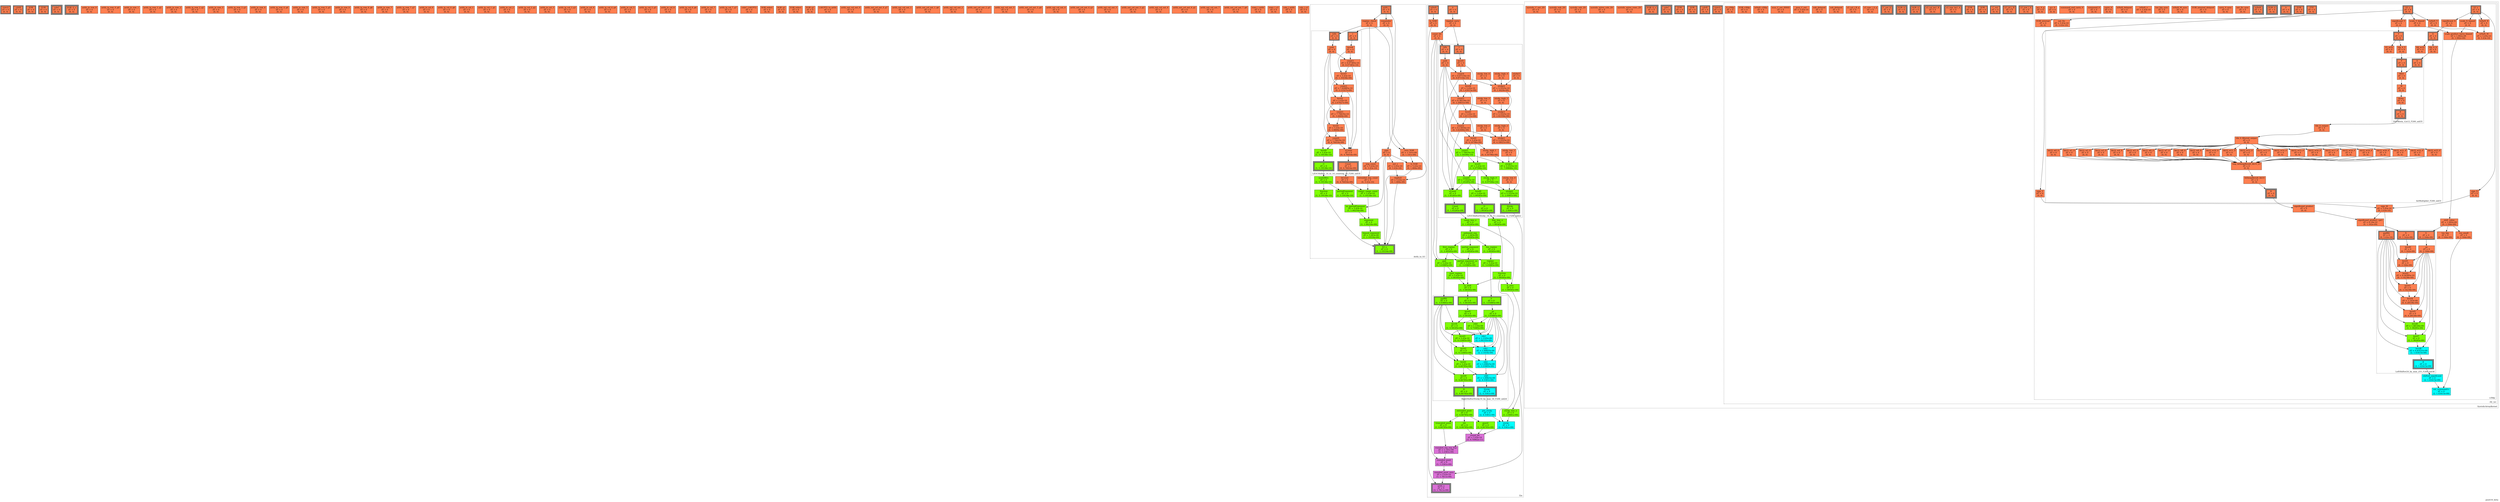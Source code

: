 digraph posit16_beta
{
	//graph drawing options
	label=posit16_beta;
	labelloc=bottom;
	labeljust=right;
	ratio=auto;
	nodesep=0.25;
	ranksep=0.5;

	//input/output signals of operator posit16_beta
	rowsA__posit16_beta [ label="rowsA\ndT = 0\n(0, 0)", shape=box, color=black, style="bold, filled", fillcolor=coral, peripheries=2 ];
	colsB__posit16_beta [ label="colsB\ndT = 0\n(0, 0)", shape=box, color=black, style="bold, filled", fillcolor=coral, peripheries=2 ];
	SOB__posit16_beta [ label="SOB\ndT = 0\n(0, 0)", shape=box, color=black, style="bold, filled", fillcolor=coral, peripheries=2 ];
	EOB__posit16_beta [ label="EOB\ndT = 0\n(0, 0)", shape=box, color=black, style="bold, filled", fillcolor=coral, peripheries=2 ];
	colsC__posit16_beta [ label="colsC\ndT = 0\n(0, 0)", shape=box, color=black, style="bold, filled", fillcolor=coral, peripheries=3 ];
	EOB_Q_o__posit16_beta [ label="EOB_Q_o\ndT = 0\n(0, 0)", shape=box, color=black, style="bold, filled", fillcolor=coral, peripheries=3 ];
	{rank=same rowsA__posit16_beta, colsB__posit16_beta, SOB__posit16_beta, EOB__posit16_beta};
	{rank=same colsC__posit16_beta, EOB_Q_o__posit16_beta};
	//internal signals of operator posit16_beta
	arith_in_row_0__posit16_beta [ label="arith_in_row_0\ndT = 0\n(0, 0)", shape=box, color=black, style=filled, fillcolor=coral, peripheries=1 ];
	arith_in_row_0_q0__posit16_beta [ label="arith_in_row_0_q0\ndT = 0\n(0, 0)", shape=box, color=black, style=filled, fillcolor=coral, peripheries=1 ];
	arith_in_row_1__posit16_beta [ label="arith_in_row_1\ndT = 0\n(0, 0)", shape=box, color=black, style=filled, fillcolor=coral, peripheries=1 ];
	arith_in_row_1_q1__posit16_beta [ label="arith_in_row_1_q1\ndT = 0\n(0, 0)", shape=box, color=black, style=filled, fillcolor=coral, peripheries=1 ];
	arith_in_row_2__posit16_beta [ label="arith_in_row_2\ndT = 0\n(0, 0)", shape=box, color=black, style=filled, fillcolor=coral, peripheries=1 ];
	arith_in_row_2_q2__posit16_beta [ label="arith_in_row_2_q2\ndT = 0\n(0, 0)", shape=box, color=black, style=filled, fillcolor=coral, peripheries=1 ];
	arith_in_row_3__posit16_beta [ label="arith_in_row_3\ndT = 0\n(0, 0)", shape=box, color=black, style=filled, fillcolor=coral, peripheries=1 ];
	arith_in_row_3_q3__posit16_beta [ label="arith_in_row_3_q3\ndT = 0\n(0, 0)", shape=box, color=black, style=filled, fillcolor=coral, peripheries=1 ];
	arith_in_row_4__posit16_beta [ label="arith_in_row_4\ndT = 0\n(0, 0)", shape=box, color=black, style=filled, fillcolor=coral, peripheries=1 ];
	arith_in_row_4_q4__posit16_beta [ label="arith_in_row_4_q4\ndT = 0\n(0, 0)", shape=box, color=black, style=filled, fillcolor=coral, peripheries=1 ];
	arith_in_row_5__posit16_beta [ label="arith_in_row_5\ndT = 0\n(0, 0)", shape=box, color=black, style=filled, fillcolor=coral, peripheries=1 ];
	arith_in_row_5_q5__posit16_beta [ label="arith_in_row_5_q5\ndT = 0\n(0, 0)", shape=box, color=black, style=filled, fillcolor=coral, peripheries=1 ];
	arith_in_row_6__posit16_beta [ label="arith_in_row_6\ndT = 0\n(0, 0)", shape=box, color=black, style=filled, fillcolor=coral, peripheries=1 ];
	arith_in_row_6_q6__posit16_beta [ label="arith_in_row_6_q6\ndT = 0\n(0, 0)", shape=box, color=black, style=filled, fillcolor=coral, peripheries=1 ];
	arith_in_row_7__posit16_beta [ label="arith_in_row_7\ndT = 0\n(0, 0)", shape=box, color=black, style=filled, fillcolor=coral, peripheries=1 ];
	arith_in_row_7_q7__posit16_beta [ label="arith_in_row_7_q7\ndT = 0\n(0, 0)", shape=box, color=black, style=filled, fillcolor=coral, peripheries=1 ];
	arith_in_col_0__posit16_beta [ label="arith_in_col_0\ndT = 0\n(0, 0)", shape=box, color=black, style=filled, fillcolor=coral, peripheries=1 ];
	arith_in_col_0_q0__posit16_beta [ label="arith_in_col_0_q0\ndT = 0\n(0, 0)", shape=box, color=black, style=filled, fillcolor=coral, peripheries=1 ];
	arith_in_col_1__posit16_beta [ label="arith_in_col_1\ndT = 0\n(0, 0)", shape=box, color=black, style=filled, fillcolor=coral, peripheries=1 ];
	arith_in_col_1_q1__posit16_beta [ label="arith_in_col_1_q1\ndT = 0\n(0, 0)", shape=box, color=black, style=filled, fillcolor=coral, peripheries=1 ];
	arith_in_col_2__posit16_beta [ label="arith_in_col_2\ndT = 0\n(0, 0)", shape=box, color=black, style=filled, fillcolor=coral, peripheries=1 ];
	arith_in_col_2_q2__posit16_beta [ label="arith_in_col_2_q2\ndT = 0\n(0, 0)", shape=box, color=black, style=filled, fillcolor=coral, peripheries=1 ];
	arith_in_col_3__posit16_beta [ label="arith_in_col_3\ndT = 0\n(0, 0)", shape=box, color=black, style=filled, fillcolor=coral, peripheries=1 ];
	arith_in_col_3_q3__posit16_beta [ label="arith_in_col_3_q3\ndT = 0\n(0, 0)", shape=box, color=black, style=filled, fillcolor=coral, peripheries=1 ];
	arith_in_col_4__posit16_beta [ label="arith_in_col_4\ndT = 0\n(0, 0)", shape=box, color=black, style=filled, fillcolor=coral, peripheries=1 ];
	arith_in_col_4_q4__posit16_beta [ label="arith_in_col_4_q4\ndT = 0\n(0, 0)", shape=box, color=black, style=filled, fillcolor=coral, peripheries=1 ];
	arith_in_col_5__posit16_beta [ label="arith_in_col_5\ndT = 0\n(0, 0)", shape=box, color=black, style=filled, fillcolor=coral, peripheries=1 ];
	arith_in_col_5_q5__posit16_beta [ label="arith_in_col_5_q5\ndT = 0\n(0, 0)", shape=box, color=black, style=filled, fillcolor=coral, peripheries=1 ];
	arith_in_col_6__posit16_beta [ label="arith_in_col_6\ndT = 0\n(0, 0)", shape=box, color=black, style=filled, fillcolor=coral, peripheries=1 ];
	arith_in_col_6_q6__posit16_beta [ label="arith_in_col_6_q6\ndT = 0\n(0, 0)", shape=box, color=black, style=filled, fillcolor=coral, peripheries=1 ];
	arith_in_col_7__posit16_beta [ label="arith_in_col_7\ndT = 0\n(0, 0)", shape=box, color=black, style=filled, fillcolor=coral, peripheries=1 ];
	arith_in_col_7_q7__posit16_beta [ label="arith_in_col_7_q7\ndT = 0\n(0, 0)", shape=box, color=black, style=filled, fillcolor=coral, peripheries=1 ];
	colsC_LAICPT2__posit16_beta [ label="colsC_LAICPT2\ndT = 0\n(0, 0)", shape=box, color=black, style=filled, fillcolor=coral, peripheries=1 ];
	SOB_select__posit16_beta [ label="SOB_select\ndT = 0\n(0, 0)", shape=box, color=black, style=filled, fillcolor=coral, peripheries=1 ];
	SOB_q1__posit16_beta [ label="SOB_q1\ndT = 0\n(0, 0)", shape=box, color=black, style=filled, fillcolor=coral, peripheries=1 ];
	EOB_select__posit16_beta [ label="EOB_select\ndT = 0\n(0, 0)", shape=box, color=black, style=filled, fillcolor=coral, peripheries=1 ];
	EOB_q1__posit16_beta [ label="EOB_q1\ndT = 0\n(0, 0)", shape=box, color=black, style=filled, fillcolor=coral, peripheries=1 ];
	LAICPT2_to_arith__posit16_beta [ label="LAICPT2_to_arith\ndT = 0\n(0, 0)", shape=box, color=black, style=filled, fillcolor=coral, peripheries=1 ];
	arith_out_col_out_0__posit16_beta [ label="arith_out_col_out_0\ndT = 0\n(0, 0)", shape=box, color=black, style=filled, fillcolor=coral, peripheries=1 ];
	arith_out_col_out_0_q7__posit16_beta [ label="arith_out_col_out_0_q7\ndT = 0\n(0, 0)", shape=box, color=black, style=filled, fillcolor=coral, peripheries=1 ];
	arith_out_col_out_1__posit16_beta [ label="arith_out_col_out_1\ndT = 0\n(0, 0)", shape=box, color=black, style=filled, fillcolor=coral, peripheries=1 ];
	arith_out_col_out_1_q6__posit16_beta [ label="arith_out_col_out_1_q6\ndT = 0\n(0, 0)", shape=box, color=black, style=filled, fillcolor=coral, peripheries=1 ];
	arith_out_col_out_2__posit16_beta [ label="arith_out_col_out_2\ndT = 0\n(0, 0)", shape=box, color=black, style=filled, fillcolor=coral, peripheries=1 ];
	arith_out_col_out_2_q5__posit16_beta [ label="arith_out_col_out_2_q5\ndT = 0\n(0, 0)", shape=box, color=black, style=filled, fillcolor=coral, peripheries=1 ];
	arith_out_col_out_3__posit16_beta [ label="arith_out_col_out_3\ndT = 0\n(0, 0)", shape=box, color=black, style=filled, fillcolor=coral, peripheries=1 ];
	arith_out_col_out_3_q4__posit16_beta [ label="arith_out_col_out_3_q4\ndT = 0\n(0, 0)", shape=box, color=black, style=filled, fillcolor=coral, peripheries=1 ];
	arith_out_col_out_4__posit16_beta [ label="arith_out_col_out_4\ndT = 0\n(0, 0)", shape=box, color=black, style=filled, fillcolor=coral, peripheries=1 ];
	arith_out_col_out_4_q3__posit16_beta [ label="arith_out_col_out_4_q3\ndT = 0\n(0, 0)", shape=box, color=black, style=filled, fillcolor=coral, peripheries=1 ];
	arith_out_col_out_5__posit16_beta [ label="arith_out_col_out_5\ndT = 0\n(0, 0)", shape=box, color=black, style=filled, fillcolor=coral, peripheries=1 ];
	arith_out_col_out_5_q2__posit16_beta [ label="arith_out_col_out_5_q2\ndT = 0\n(0, 0)", shape=box, color=black, style=filled, fillcolor=coral, peripheries=1 ];
	arith_out_col_out_6__posit16_beta [ label="arith_out_col_out_6\ndT = 0\n(0, 0)", shape=box, color=black, style=filled, fillcolor=coral, peripheries=1 ];
	arith_out_col_out_6_q1__posit16_beta [ label="arith_out_col_out_6_q1\ndT = 0\n(0, 0)", shape=box, color=black, style=filled, fillcolor=coral, peripheries=1 ];
	arith_out_col_out_7__posit16_beta [ label="arith_out_col_out_7\ndT = 0\n(0, 0)", shape=box, color=black, style=filled, fillcolor=coral, peripheries=1 ];
	arith_out_col_out_7_q0__posit16_beta [ label="arith_out_col_out_7_q0\ndT = 0\n(0, 0)", shape=box, color=black, style=filled, fillcolor=coral, peripheries=1 ];
	rows_i_arith__posit16_beta [ label="rows_i_arith\ndT = 0\n(0, 0)", shape=box, color=black, style=filled, fillcolor=coral, peripheries=1 ];
	rows_i_s3__posit16_beta [ label="rows_i_s3\ndT = 0\n(0, 0)", shape=box, color=black, style=filled, fillcolor=coral, peripheries=1 ];
	cols_j_arith__posit16_beta [ label="cols_j_arith\ndT = 0\n(0, 0)", shape=box, color=black, style=filled, fillcolor=coral, peripheries=1 ];
	cols_j_s3__posit16_beta [ label="cols_j_s3\ndT = 0\n(0, 0)", shape=box, color=black, style=filled, fillcolor=coral, peripheries=1 ];

	//subcomponents of operator posit16_beta

	subgraph cluster_Arith_to_S3
	{
		//graph drawing options
		label=Arith_to_S3;
		labelloc=bottom;
		labeljust=right;
		style="bold, dotted";
		ratio=auto;
		nodesep=0.25;
		ranksep=0.5;

		//input/output signals of operator Arith_to_S3
		arith_i__Arith_to_S3 [ label="arith_i\ndT = 0\n(0, 0)", shape=box, color=black, style="bold, filled", fillcolor=coral, peripheries=2 ];
		S3_o__Arith_to_S3 [ label="S3_o\ndT = 0\n(1, 2.10554e-09)", shape=box, color=black, style="bold, filled", fillcolor=chartreuse, peripheries=3 ];
		{rank=same arith_i__Arith_to_S3};
		{rank=same S3_o__Arith_to_S3};
		//internal signals of operator Arith_to_S3
		sign__Arith_to_S3 [ label="sign\ndT = 0\n(0, 0)", shape=box, color=black, style=filled, fillcolor=coral, peripheries=1 ];
		regime_check__Arith_to_S3 [ label="regime_check\ndT = 0\n(0, 0)", shape=box, color=black, style=filled, fillcolor=coral, peripheries=1 ];
		remainder__Arith_to_S3 [ label="remainder\ndT = 0\n(0, 0)", shape=box, color=black, style=filled, fillcolor=coral, peripheries=1 ];
		not_s__Arith_to_S3 [ label="not_s\ndT = 5.43e-10\n(0, 5.43e-10)", shape=box, color=black, style=filled, fillcolor=coral, peripheries=1 ];
		zero_NAR__Arith_to_S3 [ label="zero_NAR\ndT = 1.141e-09\n(0, 1.141e-09)", shape=box, color=black, style=filled, fillcolor=coral, peripheries=1 ];
		is_NAR__Arith_to_S3 [ label="is_NAR\ndT = 5.43e-10\n(0, 1.684e-09)", shape=box, color=black, style=filled, fillcolor=coral, peripheries=1 ];
		implicit__Arith_to_S3 [ label="implicit\ndT = 5.43e-10\n(0, 1.684e-09)", shape=box, color=black, style=filled, fillcolor=coral, peripheries=1 ];
		neg_count__Arith_to_S3 [ label="neg_count\ndT = 5.43e-10\n(0, 5.43e-10)", shape=box, color=black, style=filled, fillcolor=coral, peripheries=1 ];
		lzCount__Arith_to_S3 [ label="lzCount\ndT = 0\n(0, 4.76054e-09)", shape=box, color=black, style=filled, fillcolor=coral, peripheries=1 ];
		usefulBits__Arith_to_S3 [ label="usefulBits\ndT = 0\n(1, 5.19538e-10)", shape=box, color=black, style=filled, fillcolor=chartreuse, peripheries=1 ];
		extended_neg_count__Arith_to_S3 [ label="extended_neg_count\ndT = 0\n(0, 5.43e-10)", shape=box, color=black, style=filled, fillcolor=coral, peripheries=1 ];
		comp2_range_count__Arith_to_S3 [ label="comp2_range_count\ndT = 5.43e-10\n(1, 5.19538e-10)", shape=box, color=black, style=filled, fillcolor=chartreuse, peripheries=1 ];
		fraction__Arith_to_S3 [ label="fraction\ndT = 0\n(1, 5.19538e-10)", shape=box, color=black, style=filled, fillcolor=chartreuse, peripheries=1 ];
		partialExponent__Arith_to_S3 [ label="partialExponent\ndT = 0\n(1, 5.19538e-10)", shape=box, color=black, style=filled, fillcolor=chartreuse, peripheries=1 ];
		us_partialExponent__Arith_to_S3 [ label="us_partialExponent\ndT = 5.43e-10\n(1, 1.06254e-09)", shape=box, color=black, style=filled, fillcolor=chartreuse, peripheries=1 ];
		exponent__Arith_to_S3 [ label="exponent\ndT = 0\n(1, 1.06254e-09)", shape=box, color=black, style=filled, fillcolor=chartreuse, peripheries=1 ];
		biased_exponent__Arith_to_S3 [ label="biased_exponent\ndT = 1.043e-09\n(1, 2.10554e-09)", shape=box, color=black, style=filled, fillcolor=chartreuse, peripheries=1 ];

		//subcomponents of operator Arith_to_S3

		subgraph cluster_LZOCShifter_14_to_14_counting_16_F200_uid18
		{
			//graph drawing options
			label=LZOCShifter_14_to_14_counting_16_F200_uid18;
			labelloc=bottom;
			labeljust=right;
			style="bold, dotted";
			ratio=auto;
			nodesep=0.25;
			ranksep=0.5;

			//input/output signals of operator LZOCShifter_14_to_14_counting_16_F200_uid18
			I__LZOCShifter_14_to_14_counting_16_F200_uid18 [ label="I\ndT = 0\n(0, 0)", shape=box, color=black, style="bold, filled", fillcolor=coral, peripheries=2 ];
			OZb__LZOCShifter_14_to_14_counting_16_F200_uid18 [ label="OZb\ndT = 0\n(0, 0)", shape=box, color=black, style="bold, filled", fillcolor=coral, peripheries=2 ];
			Count__LZOCShifter_14_to_14_counting_16_F200_uid18 [ label="Count\ndT = 0\n(0, 4.76054e-09)", shape=box, color=black, style="bold, filled", fillcolor=coral, peripheries=3 ];
			O__LZOCShifter_14_to_14_counting_16_F200_uid18 [ label="O\ndT = 0\n(1, 5.19538e-10)", shape=box, color=black, style="bold, filled", fillcolor=chartreuse, peripheries=3 ];
			{rank=same I__LZOCShifter_14_to_14_counting_16_F200_uid18, OZb__LZOCShifter_14_to_14_counting_16_F200_uid18};
			{rank=same Count__LZOCShifter_14_to_14_counting_16_F200_uid18, O__LZOCShifter_14_to_14_counting_16_F200_uid18};
			//internal signals of operator LZOCShifter_14_to_14_counting_16_F200_uid18
			level4__LZOCShifter_14_to_14_counting_16_F200_uid18 [ label="level4\ndT = 0\n(0, 0)", shape=box, color=black, style=filled, fillcolor=coral, peripheries=1 ];
			sozb__LZOCShifter_14_to_14_counting_16_F200_uid18 [ label="sozb\ndT = 0\n(0, 0)", shape=box, color=black, style=filled, fillcolor=coral, peripheries=1 ];
			count3__LZOCShifter_14_to_14_counting_16_F200_uid18 [ label="count3\ndT = 8.07385e-10\n(0, 8.07385e-10)", shape=box, color=black, style=filled, fillcolor=coral, peripheries=1 ];
			level3__LZOCShifter_14_to_14_counting_16_F200_uid18 [ label="level3\ndT = 5.43e-10\n(0, 1.35038e-09)", shape=box, color=black, style=filled, fillcolor=coral, peripheries=1 ];
			count2__LZOCShifter_14_to_14_counting_16_F200_uid18 [ label="count2\ndT = 7.82885e-10\n(0, 2.13327e-09)", shape=box, color=black, style=filled, fillcolor=coral, peripheries=1 ];
			level2__LZOCShifter_14_to_14_counting_16_F200_uid18 [ label="level2\ndT = 5.43e-10\n(0, 2.67627e-09)", shape=box, color=black, style=filled, fillcolor=coral, peripheries=1 ];
			count1__LZOCShifter_14_to_14_counting_16_F200_uid18 [ label="count1\ndT = 7.70635e-10\n(0, 3.4469e-09)", shape=box, color=black, style=filled, fillcolor=coral, peripheries=1 ];
			level1__LZOCShifter_14_to_14_counting_16_F200_uid18 [ label="level1\ndT = 5.43e-10\n(0, 3.9899e-09)", shape=box, color=black, style=filled, fillcolor=coral, peripheries=1 ];
			count0__LZOCShifter_14_to_14_counting_16_F200_uid18 [ label="count0\ndT = 7.70635e-10\n(0, 4.76054e-09)", shape=box, color=black, style=filled, fillcolor=coral, peripheries=1 ];
			level0__LZOCShifter_14_to_14_counting_16_F200_uid18 [ label="level0\ndT = 5.43e-10\n(1, 5.19538e-10)", shape=box, color=black, style=filled, fillcolor=chartreuse, peripheries=1 ];
			sCount__LZOCShifter_14_to_14_counting_16_F200_uid18 [ label="sCount\ndT = 0\n(0, 4.76054e-09)", shape=box, color=black, style=filled, fillcolor=coral, peripheries=1 ];

			//subcomponents of operator LZOCShifter_14_to_14_counting_16_F200_uid18

			//input and internal signal connections of operator LZOCShifter_14_to_14_counting_16_F200_uid18
			I__LZOCShifter_14_to_14_counting_16_F200_uid18 -> level4__LZOCShifter_14_to_14_counting_16_F200_uid18 [ arrowhead=normal, arrowsize=1.0, arrowtail=normal, color=black, dir=forward  ];
			OZb__LZOCShifter_14_to_14_counting_16_F200_uid18 -> sozb__LZOCShifter_14_to_14_counting_16_F200_uid18 [ arrowhead=normal, arrowsize=1.0, arrowtail=normal, color=black, dir=forward  ];
			level4__LZOCShifter_14_to_14_counting_16_F200_uid18 -> count3__LZOCShifter_14_to_14_counting_16_F200_uid18 [ arrowhead=normal, arrowsize=1.0, arrowtail=normal, color=black, dir=forward  ];
			level4__LZOCShifter_14_to_14_counting_16_F200_uid18 -> level3__LZOCShifter_14_to_14_counting_16_F200_uid18 [ arrowhead=normal, arrowsize=1.0, arrowtail=normal, color=black, dir=forward  ];
			sozb__LZOCShifter_14_to_14_counting_16_F200_uid18 -> count3__LZOCShifter_14_to_14_counting_16_F200_uid18 [ arrowhead=normal, arrowsize=1.0, arrowtail=normal, color=black, dir=forward  ];
			sozb__LZOCShifter_14_to_14_counting_16_F200_uid18 -> count2__LZOCShifter_14_to_14_counting_16_F200_uid18 [ arrowhead=normal, arrowsize=1.0, arrowtail=normal, color=black, dir=forward  ];
			sozb__LZOCShifter_14_to_14_counting_16_F200_uid18 -> count1__LZOCShifter_14_to_14_counting_16_F200_uid18 [ arrowhead=normal, arrowsize=1.0, arrowtail=normal, color=black, dir=forward  ];
			sozb__LZOCShifter_14_to_14_counting_16_F200_uid18 -> count0__LZOCShifter_14_to_14_counting_16_F200_uid18 [ arrowhead=normal, arrowsize=1.0, arrowtail=normal, color=black, dir=forward  ];
			count3__LZOCShifter_14_to_14_counting_16_F200_uid18 -> level3__LZOCShifter_14_to_14_counting_16_F200_uid18 [ arrowhead=normal, arrowsize=1.0, arrowtail=normal, color=black, dir=forward  ];
			count3__LZOCShifter_14_to_14_counting_16_F200_uid18 -> sCount__LZOCShifter_14_to_14_counting_16_F200_uid18 [ arrowhead=normal, arrowsize=1.0, arrowtail=normal, color=black, dir=forward  ];
			level3__LZOCShifter_14_to_14_counting_16_F200_uid18 -> count2__LZOCShifter_14_to_14_counting_16_F200_uid18 [ arrowhead=normal, arrowsize=1.0, arrowtail=normal, color=black, dir=forward  ];
			level3__LZOCShifter_14_to_14_counting_16_F200_uid18 -> level2__LZOCShifter_14_to_14_counting_16_F200_uid18 [ arrowhead=normal, arrowsize=1.0, arrowtail=normal, color=black, dir=forward  ];
			count2__LZOCShifter_14_to_14_counting_16_F200_uid18 -> level2__LZOCShifter_14_to_14_counting_16_F200_uid18 [ arrowhead=normal, arrowsize=1.0, arrowtail=normal, color=black, dir=forward  ];
			count2__LZOCShifter_14_to_14_counting_16_F200_uid18 -> sCount__LZOCShifter_14_to_14_counting_16_F200_uid18 [ arrowhead=normal, arrowsize=1.0, arrowtail=normal, color=black, dir=forward  ];
			level2__LZOCShifter_14_to_14_counting_16_F200_uid18 -> count1__LZOCShifter_14_to_14_counting_16_F200_uid18 [ arrowhead=normal, arrowsize=1.0, arrowtail=normal, color=black, dir=forward  ];
			level2__LZOCShifter_14_to_14_counting_16_F200_uid18 -> level1__LZOCShifter_14_to_14_counting_16_F200_uid18 [ arrowhead=normal, arrowsize=1.0, arrowtail=normal, color=black, dir=forward  ];
			count1__LZOCShifter_14_to_14_counting_16_F200_uid18 -> level1__LZOCShifter_14_to_14_counting_16_F200_uid18 [ arrowhead=normal, arrowsize=1.0, arrowtail=normal, color=black, dir=forward  ];
			count1__LZOCShifter_14_to_14_counting_16_F200_uid18 -> sCount__LZOCShifter_14_to_14_counting_16_F200_uid18 [ arrowhead=normal, arrowsize=1.0, arrowtail=normal, color=black, dir=forward  ];
			level1__LZOCShifter_14_to_14_counting_16_F200_uid18 -> count0__LZOCShifter_14_to_14_counting_16_F200_uid18 [ arrowhead=normal, arrowsize=1.0, arrowtail=normal, color=black, dir=forward  ];
			level1__LZOCShifter_14_to_14_counting_16_F200_uid18 -> level0__LZOCShifter_14_to_14_counting_16_F200_uid18 [ arrowhead=normal, arrowsize=1.0, arrowtail=normal, color=black, dir=forward  ];
			count0__LZOCShifter_14_to_14_counting_16_F200_uid18 -> level0__LZOCShifter_14_to_14_counting_16_F200_uid18 [ arrowhead=normal, arrowsize=1.0, arrowtail=normal, color=black, dir=forward  ];
			count0__LZOCShifter_14_to_14_counting_16_F200_uid18 -> sCount__LZOCShifter_14_to_14_counting_16_F200_uid18 [ arrowhead=normal, arrowsize=1.0, arrowtail=normal, color=black, dir=forward  ];
			level0__LZOCShifter_14_to_14_counting_16_F200_uid18 -> O__LZOCShifter_14_to_14_counting_16_F200_uid18 [ arrowhead=normal, arrowsize=1.0, arrowtail=normal, color=black, dir=forward  ];
			sCount__LZOCShifter_14_to_14_counting_16_F200_uid18 -> Count__LZOCShifter_14_to_14_counting_16_F200_uid18 [ arrowhead=normal, arrowsize=1.0, arrowtail=normal, color=black, dir=forward  ];
		}

			//output signal connections of operator LZOCShifter_14_to_14_counting_16_F200_uid18
			Count__LZOCShifter_14_to_14_counting_16_F200_uid18 -> lzCount__Arith_to_S3 [ arrowhead=normal, arrowsize=1.0, arrowtail=normal, color=black, dir=forward  ];
			O__LZOCShifter_14_to_14_counting_16_F200_uid18 -> usefulBits__Arith_to_S3 [ arrowhead=normal, arrowsize=1.0, arrowtail=normal, color=black, dir=forward  ];

		//input and internal signal connections of operator Arith_to_S3
		arith_i__Arith_to_S3 -> sign__Arith_to_S3 [ arrowhead=normal, arrowsize=1.0, arrowtail=normal, color=black, dir=forward  ];
		arith_i__Arith_to_S3 -> regime_check__Arith_to_S3 [ arrowhead=normal, arrowsize=1.0, arrowtail=normal, color=black, dir=forward  ];
		arith_i__Arith_to_S3 -> remainder__Arith_to_S3 [ arrowhead=normal, arrowsize=1.0, arrowtail=normal, color=black, dir=forward  ];
		sign__Arith_to_S3 -> not_s__Arith_to_S3 [ arrowhead=normal, arrowsize=1.0, arrowtail=normal, color=black, dir=forward  ];
		sign__Arith_to_S3 -> is_NAR__Arith_to_S3 [ arrowhead=normal, arrowsize=1.0, arrowtail=normal, color=black, dir=forward  ];
		sign__Arith_to_S3 -> neg_count__Arith_to_S3 [ arrowhead=normal, arrowsize=1.0, arrowtail=normal, color=black, dir=forward  ];
		sign__Arith_to_S3 -> us_partialExponent__Arith_to_S3 [ arrowhead=normal, arrowsize=1.0, arrowtail=normal, color=black, dir=forward  ];
		sign__Arith_to_S3 -> S3_o__Arith_to_S3 [ arrowhead=normal, arrowsize=1.0, arrowtail=normal, color=black, dir=forward  ];
		regime_check__Arith_to_S3 -> zero_NAR__Arith_to_S3 [ arrowhead=normal, arrowsize=1.0, arrowtail=normal, color=black, dir=forward  ];
		regime_check__Arith_to_S3 -> neg_count__Arith_to_S3 [ arrowhead=normal, arrowsize=1.0, arrowtail=normal, color=black, dir=forward  ];
		regime_check__Arith_to_S3 -> OZb__LZOCShifter_14_to_14_counting_16_F200_uid18 [ arrowhead=normal, arrowsize=1.0, arrowtail=normal, color=black, dir=forward  ];
		remainder__Arith_to_S3 -> zero_NAR__Arith_to_S3 [ arrowhead=normal, arrowsize=1.0, arrowtail=normal, color=black, dir=forward  ];
		remainder__Arith_to_S3 -> I__LZOCShifter_14_to_14_counting_16_F200_uid18 [ arrowhead=normal, arrowsize=1.0, arrowtail=normal, color=black, dir=forward  ];
		not_s__Arith_to_S3 -> implicit__Arith_to_S3 [ arrowhead=normal, arrowsize=1.0, arrowtail=normal, color=black, dir=forward  ];
		zero_NAR__Arith_to_S3 -> is_NAR__Arith_to_S3 [ arrowhead=normal, arrowsize=1.0, arrowtail=normal, color=black, dir=forward  ];
		zero_NAR__Arith_to_S3 -> implicit__Arith_to_S3 [ arrowhead=normal, arrowsize=1.0, arrowtail=normal, color=black, dir=forward  ];
		is_NAR__Arith_to_S3 -> S3_o__Arith_to_S3 [ arrowhead=normal, arrowsize=1.0, arrowtail=normal, color=black, dir=forward  ];
		implicit__Arith_to_S3 -> S3_o__Arith_to_S3 [ arrowhead=normal, arrowsize=1.0, arrowtail=normal, color=black, dir=forward  ];
		neg_count__Arith_to_S3 -> extended_neg_count__Arith_to_S3 [ arrowhead=normal, arrowsize=1.0, arrowtail=normal, color=black, dir=forward  ];
		lzCount__Arith_to_S3 -> comp2_range_count__Arith_to_S3 [ arrowhead=normal, arrowsize=1.0, arrowtail=normal, color=black, dir=forward  ];
		usefulBits__Arith_to_S3 -> fraction__Arith_to_S3 [ arrowhead=normal, arrowsize=1.0, arrowtail=normal, color=black, dir=forward  ];
		usefulBits__Arith_to_S3 -> partialExponent__Arith_to_S3 [ arrowhead=normal, arrowsize=1.0, arrowtail=normal, color=black, dir=forward  ];
		extended_neg_count__Arith_to_S3 -> comp2_range_count__Arith_to_S3 [ arrowhead=normal, arrowsize=1.0, arrowtail=normal, color=black, dir=forward  ];
		comp2_range_count__Arith_to_S3 -> exponent__Arith_to_S3 [ arrowhead=normal, arrowsize=1.0, arrowtail=normal, color=black, dir=forward  ];
		fraction__Arith_to_S3 -> S3_o__Arith_to_S3 [ arrowhead=normal, arrowsize=1.0, arrowtail=normal, color=black, dir=forward  ];
		partialExponent__Arith_to_S3 -> us_partialExponent__Arith_to_S3 [ arrowhead=normal, arrowsize=1.0, arrowtail=normal, color=black, dir=forward  ];
		us_partialExponent__Arith_to_S3 -> exponent__Arith_to_S3 [ arrowhead=normal, arrowsize=1.0, arrowtail=normal, color=black, dir=forward  ];
		exponent__Arith_to_S3 -> biased_exponent__Arith_to_S3 [ arrowhead=normal, arrowsize=1.0, arrowtail=normal, color=black, dir=forward  ];
		biased_exponent__Arith_to_S3 -> S3_o__Arith_to_S3 [ arrowhead=normal, arrowsize=1.0, arrowtail=normal, color=black, dir=forward  ];
	}

		//output signal connections of operator Arith_to_S3

	subgraph cluster_l2a
	{
		//graph drawing options
		label=l2a;
		labelloc=bottom;
		labeljust=right;
		style="bold, dotted";
		ratio=auto;
		nodesep=0.25;
		ranksep=0.5;

		//input/output signals of operator l2a
		A__l2a [ label="A\ndT = 0\n(0, 0)", shape=box, color=black, style="bold, filled", fillcolor=coral, peripheries=2 ];
		isNaN__l2a [ label="isNaN\ndT = 0\n(0, 0)", shape=box, color=black, style="bold, filled", fillcolor=coral, peripheries=2 ];
		arith_o__l2a [ label="arith_o\ndT = 0\n(3, 1.7811e-09)", shape=box, color=black, style="bold, filled", fillcolor=orchid, peripheries=3 ];
		{rank=same A__l2a, isNaN__l2a};
		{rank=same arith_o__l2a};
		//internal signals of operator l2a
		rippled_carry__l2a [ label="rippled_carry\ndT = 0\n(0, 0)", shape=box, color=black, style=filled, fillcolor=coral, peripheries=1 ];
		count_bit__l2a [ label="count_bit\ndT = 0\n(0, 0)", shape=box, color=black, style=filled, fillcolor=coral, peripheries=1 ];
		count_lzoc_o__l2a [ label="count_lzoc_o\ndT = 0\n(1, 1.45285e-09)", shape=box, color=black, style=filled, fillcolor=chartreuse, peripheries=1 ];
		frac_lzoc_o__l2a [ label="frac_lzoc_o\ndT = 0\n(1, 1.99585e-09)", shape=box, color=black, style=filled, fillcolor=chartreuse, peripheries=1 ];
		sticky_lzoc_o__l2a [ label="sticky_lzoc_o\ndT = 0\n(1, 2.0081e-09)", shape=box, color=black, style=filled, fillcolor=chartreuse, peripheries=1 ];
		unbiased_exp__l2a [ label="unbiased_exp\ndT = 1.043e-09\n(1, 2.49585e-09)", shape=box, color=black, style=filled, fillcolor=chartreuse, peripheries=1 ];
		fraction__l2a [ label="fraction\ndT = 0\n(1, 1.99585e-09)", shape=box, color=black, style=filled, fillcolor=chartreuse, peripheries=1 ];
		partial_exponent__l2a [ label="partial_exponent\ndT = 0\n(1, 2.49585e-09)", shape=box, color=black, style=filled, fillcolor=chartreuse, peripheries=1 ];
		partial_exponent_us__l2a [ label="partial_exponent_us\ndT = 5.43e-10\n(1, 3.03885e-09)", shape=box, color=black, style=filled, fillcolor=chartreuse, peripheries=1 ];
		bin_regime__l2a [ label="bin_regime\ndT = 0\n(1, 2.49585e-09)", shape=box, color=black, style=filled, fillcolor=chartreuse, peripheries=1 ];
		first_regime__l2a [ label="first_regime\ndT = 0\n(1, 2.49585e-09)", shape=box, color=black, style=filled, fillcolor=chartreuse, peripheries=1 ];
		regime__l2a [ label="regime\ndT = 5.43e-10\n(1, 3.03885e-09)", shape=box, color=black, style=filled, fillcolor=chartreuse, peripheries=1 ];
		pad__l2a [ label="pad\ndT = 5.43e-10\n(1, 3.03885e-09)", shape=box, color=black, style=filled, fillcolor=chartreuse, peripheries=1 ];
		start_regime__l2a [ label="start_regime\ndT = 5.43e-10\n(1, 3.58185e-09)", shape=box, color=black, style=filled, fillcolor=chartreuse, peripheries=1 ];
		in_shift__l2a [ label="in_shift\ndT = 0\n(1, 3.58185e-09)", shape=box, color=black, style=filled, fillcolor=chartreuse, peripheries=1 ];
		extended_posit__l2a [ label="extended_posit\ndT = 0\n(1, 4.66785e-09)", shape=box, color=black, style=filled, fillcolor=chartreuse, peripheries=1 ];
		pre_sticky__l2a [ label="pre_sticky\ndT = 0\n(2, 4.3381e-09)", shape=box, color=black, style=filled, fillcolor=cyan, peripheries=1 ];
		truncated_posit__l2a [ label="truncated_posit\ndT = 0\n(1, 4.66785e-09)", shape=box, color=black, style=filled, fillcolor=chartreuse, peripheries=1 ];
		lsb__l2a [ label="lsb\ndT = 0\n(1, 4.66785e-09)", shape=box, color=black, style=filled, fillcolor=chartreuse, peripheries=1 ];
		guard__l2a [ label="guard\ndT = 0\n(1, 4.66785e-09)", shape=box, color=black, style=filled, fillcolor=chartreuse, peripheries=1 ];
		sticky__l2a [ label="sticky\ndT = 0\n(2, 4.3381e-09)", shape=box, color=black, style=filled, fillcolor=cyan, peripheries=1 ];
		round_bit__l2a [ label="round_bit\ndT = 5.43e-10\n(3, 9.70962e-11)", shape=box, color=black, style=filled, fillcolor=orchid, peripheries=1 ];
		is_NAR__l2a [ label="is_NAR\ndT = 0\n(0, 0)", shape=box, color=black, style=filled, fillcolor=coral, peripheries=1 ];
		rounded_reg_exp_frac__l2a [ label="rounded_reg_exp_frac\ndT = 1.141e-09\n(3, 1.2381e-09)", shape=box, color=black, style=filled, fillcolor=orchid, peripheries=1 ];
		rounded_posit__l2a [ label="rounded_posit\ndT = 0\n(3, 1.2381e-09)", shape=box, color=black, style=filled, fillcolor=orchid, peripheries=1 ];
		is_zero__l2a [ label="is_zero\ndT = 0\n(1, 1.99585e-09)", shape=box, color=black, style=filled, fillcolor=chartreuse, peripheries=1 ];
		rounded_posit_zero__l2a [ label="rounded_posit_zero\ndT = 5.43e-10\n(3, 1.7811e-09)", shape=box, color=black, style=filled, fillcolor=orchid, peripheries=1 ];

		//subcomponents of operator l2a

		subgraph cluster_LZOCShifterSticky_16_to_13_counting_32_F200_uid22
		{
			//graph drawing options
			label=LZOCShifterSticky_16_to_13_counting_32_F200_uid22;
			labelloc=bottom;
			labeljust=right;
			style="bold, dotted";
			ratio=auto;
			nodesep=0.25;
			ranksep=0.5;

			//input/output signals of operator LZOCShifterSticky_16_to_13_counting_32_F200_uid22
			I__LZOCShifterSticky_16_to_13_counting_32_F200_uid22 [ label="I\ndT = 0\n(0, 0)", shape=box, color=black, style="bold, filled", fillcolor=coral, peripheries=2 ];
			OZb__LZOCShifterSticky_16_to_13_counting_32_F200_uid22 [ label="OZb\ndT = 0\n(0, 0)", shape=box, color=black, style="bold, filled", fillcolor=coral, peripheries=2 ];
			Count__LZOCShifterSticky_16_to_13_counting_32_F200_uid22 [ label="Count\ndT = 0\n(1, 1.45285e-09)", shape=box, color=black, style="bold, filled", fillcolor=chartreuse, peripheries=3 ];
			O__LZOCShifterSticky_16_to_13_counting_32_F200_uid22 [ label="O\ndT = 0\n(1, 1.99585e-09)", shape=box, color=black, style="bold, filled", fillcolor=chartreuse, peripheries=3 ];
			Sticky__LZOCShifterSticky_16_to_13_counting_32_F200_uid22 [ label="Sticky\ndT = 0\n(1, 2.0081e-09)", shape=box, color=black, style="bold, filled", fillcolor=chartreuse, peripheries=3 ];
			{rank=same I__LZOCShifterSticky_16_to_13_counting_32_F200_uid22, OZb__LZOCShifterSticky_16_to_13_counting_32_F200_uid22};
			{rank=same Count__LZOCShifterSticky_16_to_13_counting_32_F200_uid22, O__LZOCShifterSticky_16_to_13_counting_32_F200_uid22, Sticky__LZOCShifterSticky_16_to_13_counting_32_F200_uid22};
			//internal signals of operator LZOCShifterSticky_16_to_13_counting_32_F200_uid22
			level5__LZOCShifterSticky_16_to_13_counting_32_F200_uid22 [ label="level5\ndT = 0\n(0, 0)", shape=box, color=black, style=filled, fillcolor=coral, peripheries=1 ];
			sozb__LZOCShifterSticky_16_to_13_counting_32_F200_uid22 [ label="sozb\ndT = 0\n(0, 0)", shape=box, color=black, style=filled, fillcolor=coral, peripheries=1 ];
			sticky5__LZOCShifterSticky_16_to_13_counting_32_F200_uid22 [ label="sticky5\ndT = 0\n(0, 0)", shape=box, color=black, style=filled, fillcolor=coral, peripheries=1 ];
			count4__LZOCShifterSticky_16_to_13_counting_32_F200_uid22 [ label="count4\ndT = 8.87154e-10\n(0, 8.87154e-10)", shape=box, color=black, style=filled, fillcolor=coral, peripheries=1 ];
			level4__LZOCShifterSticky_16_to_13_counting_32_F200_uid22 [ label="level4\ndT = 5.43e-10\n(0, 1.43015e-09)", shape=box, color=black, style=filled, fillcolor=coral, peripheries=1 ];
			sticky_high_4__LZOCShifterSticky_16_to_13_counting_32_F200_uid22 [ label="sticky_high_4\ndT = 0\n(0, 0)", shape=box, color=black, style=filled, fillcolor=coral, peripheries=1 ];
			sticky_low_4__LZOCShifterSticky_16_to_13_counting_32_F200_uid22 [ label="sticky_low_4\ndT = 0\n(0, 0)", shape=box, color=black, style=filled, fillcolor=coral, peripheries=1 ];
			sticky4__LZOCShifterSticky_16_to_13_counting_32_F200_uid22 [ label="sticky4\ndT = 5.5525e-10\n(0, 1.4424e-09)", shape=box, color=black, style=filled, fillcolor=coral, peripheries=1 ];
			count3__LZOCShifterSticky_16_to_13_counting_32_F200_uid22 [ label="count3\ndT = 8.38154e-10\n(0, 2.26831e-09)", shape=box, color=black, style=filled, fillcolor=coral, peripheries=1 ];
			level3__LZOCShifterSticky_16_to_13_counting_32_F200_uid22 [ label="level3\ndT = 5.43e-10\n(0, 2.81131e-09)", shape=box, color=black, style=filled, fillcolor=coral, peripheries=1 ];
			sticky_high_3__LZOCShifterSticky_16_to_13_counting_32_F200_uid22 [ label="sticky_high_3\ndT = 0\n(0, 0)", shape=box, color=black, style=filled, fillcolor=coral, peripheries=1 ];
			sticky_low_3__LZOCShifterSticky_16_to_13_counting_32_F200_uid22 [ label="sticky_low_3\ndT = 0\n(0, 0)", shape=box, color=black, style=filled, fillcolor=coral, peripheries=1 ];
			sticky3__LZOCShifterSticky_16_to_13_counting_32_F200_uid22 [ label="sticky3\ndT = 5.5525e-10\n(0, 2.82356e-09)", shape=box, color=black, style=filled, fillcolor=coral, peripheries=1 ];
			count2__LZOCShifterSticky_16_to_13_counting_32_F200_uid22 [ label="count2\ndT = 8.13654e-10\n(0, 3.62496e-09)", shape=box, color=black, style=filled, fillcolor=coral, peripheries=1 ];
			level2__LZOCShifterSticky_16_to_13_counting_32_F200_uid22 [ label="level2\ndT = 5.43e-10\n(0, 4.16796e-09)", shape=box, color=black, style=filled, fillcolor=coral, peripheries=1 ];
			sticky_high_2__LZOCShifterSticky_16_to_13_counting_32_F200_uid22 [ label="sticky_high_2\ndT = 0\n(0, 0)", shape=box, color=black, style=filled, fillcolor=coral, peripheries=1 ];
			sticky_low_2__LZOCShifterSticky_16_to_13_counting_32_F200_uid22 [ label="sticky_low_2\ndT = 0\n(0, 0)", shape=box, color=black, style=filled, fillcolor=coral, peripheries=1 ];
			sticky2__LZOCShifterSticky_16_to_13_counting_32_F200_uid22 [ label="sticky2\ndT = 5.5525e-10\n(0, 4.18021e-09)", shape=box, color=black, style=filled, fillcolor=coral, peripheries=1 ];
			count1__LZOCShifterSticky_16_to_13_counting_32_F200_uid22 [ label="count1\ndT = 7.70635e-10\n(1, 1.54596e-10)", shape=box, color=black, style=filled, fillcolor=chartreuse, peripheries=1 ];
			level1__LZOCShifterSticky_16_to_13_counting_32_F200_uid22 [ label="level1\ndT = 5.43e-10\n(1, 6.97596e-10)", shape=box, color=black, style=filled, fillcolor=chartreuse, peripheries=1 ];
			sticky_high_1__LZOCShifterSticky_16_to_13_counting_32_F200_uid22 [ label="sticky_high_1\ndT = 0\n(0, 4.16796e-09)", shape=box, color=black, style=filled, fillcolor=coral, peripheries=1 ];
			sticky_low_1__LZOCShifterSticky_16_to_13_counting_32_F200_uid22 [ label="sticky_low_1\ndT = 0\n(0, 0)", shape=box, color=black, style=filled, fillcolor=coral, peripheries=1 ];
			sticky1__LZOCShifterSticky_16_to_13_counting_32_F200_uid22 [ label="sticky1\ndT = 5.5525e-10\n(1, 7.09846e-10)", shape=box, color=black, style=filled, fillcolor=chartreuse, peripheries=1 ];
			count0__LZOCShifterSticky_16_to_13_counting_32_F200_uid22 [ label="count0\ndT = 7.5525e-10\n(1, 1.45285e-09)", shape=box, color=black, style=filled, fillcolor=chartreuse, peripheries=1 ];
			level0__LZOCShifterSticky_16_to_13_counting_32_F200_uid22 [ label="level0\ndT = 5.43e-10\n(1, 1.99585e-09)", shape=box, color=black, style=filled, fillcolor=chartreuse, peripheries=1 ];
			sticky_high_0__LZOCShifterSticky_16_to_13_counting_32_F200_uid22 [ label="sticky_high_0\ndT = 0\n(1, 6.97596e-10)", shape=box, color=black, style=filled, fillcolor=chartreuse, peripheries=1 ];
			sticky_low_0__LZOCShifterSticky_16_to_13_counting_32_F200_uid22 [ label="sticky_low_0\ndT = 0\n(0, 0)", shape=box, color=black, style=filled, fillcolor=coral, peripheries=1 ];
			sticky0__LZOCShifterSticky_16_to_13_counting_32_F200_uid22 [ label="sticky0\ndT = 5.5525e-10\n(1, 2.0081e-09)", shape=box, color=black, style=filled, fillcolor=chartreuse, peripheries=1 ];
			sCount__LZOCShifterSticky_16_to_13_counting_32_F200_uid22 [ label="sCount\ndT = 0\n(1, 1.45285e-09)", shape=box, color=black, style=filled, fillcolor=chartreuse, peripheries=1 ];

			//subcomponents of operator LZOCShifterSticky_16_to_13_counting_32_F200_uid22

			//input and internal signal connections of operator LZOCShifterSticky_16_to_13_counting_32_F200_uid22
			I__LZOCShifterSticky_16_to_13_counting_32_F200_uid22 -> level5__LZOCShifterSticky_16_to_13_counting_32_F200_uid22 [ arrowhead=normal, arrowsize=1.0, arrowtail=normal, color=black, dir=forward  ];
			OZb__LZOCShifterSticky_16_to_13_counting_32_F200_uid22 -> sozb__LZOCShifterSticky_16_to_13_counting_32_F200_uid22 [ arrowhead=normal, arrowsize=1.0, arrowtail=normal, color=black, dir=forward  ];
			level5__LZOCShifterSticky_16_to_13_counting_32_F200_uid22 -> count4__LZOCShifterSticky_16_to_13_counting_32_F200_uid22 [ arrowhead=normal, arrowsize=1.0, arrowtail=normal, color=black, dir=forward  ];
			level5__LZOCShifterSticky_16_to_13_counting_32_F200_uid22 -> level4__LZOCShifterSticky_16_to_13_counting_32_F200_uid22 [ arrowhead=normal, arrowsize=1.0, arrowtail=normal, color=black, dir=forward  ];
			sozb__LZOCShifterSticky_16_to_13_counting_32_F200_uid22 -> count4__LZOCShifterSticky_16_to_13_counting_32_F200_uid22 [ arrowhead=normal, arrowsize=1.0, arrowtail=normal, color=black, dir=forward  ];
			sozb__LZOCShifterSticky_16_to_13_counting_32_F200_uid22 -> count3__LZOCShifterSticky_16_to_13_counting_32_F200_uid22 [ arrowhead=normal, arrowsize=1.0, arrowtail=normal, color=black, dir=forward  ];
			sozb__LZOCShifterSticky_16_to_13_counting_32_F200_uid22 -> count2__LZOCShifterSticky_16_to_13_counting_32_F200_uid22 [ arrowhead=normal, arrowsize=1.0, arrowtail=normal, color=black, dir=forward  ];
			sozb__LZOCShifterSticky_16_to_13_counting_32_F200_uid22 -> count1__LZOCShifterSticky_16_to_13_counting_32_F200_uid22 [ arrowhead=normal, arrowsize=1.0, arrowtail=normal, color=black, dir=forward  ];
			sozb__LZOCShifterSticky_16_to_13_counting_32_F200_uid22 -> count0__LZOCShifterSticky_16_to_13_counting_32_F200_uid22 [ arrowhead=normal, arrowsize=1.0, arrowtail=normal, color=black, dir=forward  ];
			sticky5__LZOCShifterSticky_16_to_13_counting_32_F200_uid22 -> sticky4__LZOCShifterSticky_16_to_13_counting_32_F200_uid22 [ arrowhead=normal, arrowsize=1.0, arrowtail=normal, color=black, dir=forward  ];
			count4__LZOCShifterSticky_16_to_13_counting_32_F200_uid22 -> level4__LZOCShifterSticky_16_to_13_counting_32_F200_uid22 [ arrowhead=normal, arrowsize=1.0, arrowtail=normal, color=black, dir=forward  ];
			count4__LZOCShifterSticky_16_to_13_counting_32_F200_uid22 -> sticky4__LZOCShifterSticky_16_to_13_counting_32_F200_uid22 [ arrowhead=normal, arrowsize=1.0, arrowtail=normal, color=black, dir=forward  ];
			count4__LZOCShifterSticky_16_to_13_counting_32_F200_uid22 -> sCount__LZOCShifterSticky_16_to_13_counting_32_F200_uid22 [ arrowhead=normal, arrowsize=1.0, arrowtail=normal, color=black, dir=forward  ];
			level4__LZOCShifterSticky_16_to_13_counting_32_F200_uid22 -> count3__LZOCShifterSticky_16_to_13_counting_32_F200_uid22 [ arrowhead=normal, arrowsize=1.0, arrowtail=normal, color=black, dir=forward  ];
			level4__LZOCShifterSticky_16_to_13_counting_32_F200_uid22 -> level3__LZOCShifterSticky_16_to_13_counting_32_F200_uid22 [ arrowhead=normal, arrowsize=1.0, arrowtail=normal, color=black, dir=forward  ];
			sticky_high_4__LZOCShifterSticky_16_to_13_counting_32_F200_uid22 -> sticky4__LZOCShifterSticky_16_to_13_counting_32_F200_uid22 [ arrowhead=normal, arrowsize=1.0, arrowtail=normal, color=black, dir=forward  ];
			sticky_low_4__LZOCShifterSticky_16_to_13_counting_32_F200_uid22 -> sticky4__LZOCShifterSticky_16_to_13_counting_32_F200_uid22 [ arrowhead=normal, arrowsize=1.0, arrowtail=normal, color=black, dir=forward  ];
			sticky4__LZOCShifterSticky_16_to_13_counting_32_F200_uid22 -> sticky3__LZOCShifterSticky_16_to_13_counting_32_F200_uid22 [ arrowhead=normal, arrowsize=1.0, arrowtail=normal, color=black, dir=forward  ];
			count3__LZOCShifterSticky_16_to_13_counting_32_F200_uid22 -> level3__LZOCShifterSticky_16_to_13_counting_32_F200_uid22 [ arrowhead=normal, arrowsize=1.0, arrowtail=normal, color=black, dir=forward  ];
			count3__LZOCShifterSticky_16_to_13_counting_32_F200_uid22 -> sticky3__LZOCShifterSticky_16_to_13_counting_32_F200_uid22 [ arrowhead=normal, arrowsize=1.0, arrowtail=normal, color=black, dir=forward  ];
			count3__LZOCShifterSticky_16_to_13_counting_32_F200_uid22 -> sCount__LZOCShifterSticky_16_to_13_counting_32_F200_uid22 [ arrowhead=normal, arrowsize=1.0, arrowtail=normal, color=black, dir=forward  ];
			level3__LZOCShifterSticky_16_to_13_counting_32_F200_uid22 -> count2__LZOCShifterSticky_16_to_13_counting_32_F200_uid22 [ arrowhead=normal, arrowsize=1.0, arrowtail=normal, color=black, dir=forward  ];
			level3__LZOCShifterSticky_16_to_13_counting_32_F200_uid22 -> level2__LZOCShifterSticky_16_to_13_counting_32_F200_uid22 [ arrowhead=normal, arrowsize=1.0, arrowtail=normal, color=black, dir=forward  ];
			sticky_high_3__LZOCShifterSticky_16_to_13_counting_32_F200_uid22 -> sticky3__LZOCShifterSticky_16_to_13_counting_32_F200_uid22 [ arrowhead=normal, arrowsize=1.0, arrowtail=normal, color=black, dir=forward  ];
			sticky_low_3__LZOCShifterSticky_16_to_13_counting_32_F200_uid22 -> sticky3__LZOCShifterSticky_16_to_13_counting_32_F200_uid22 [ arrowhead=normal, arrowsize=1.0, arrowtail=normal, color=black, dir=forward  ];
			sticky3__LZOCShifterSticky_16_to_13_counting_32_F200_uid22 -> sticky2__LZOCShifterSticky_16_to_13_counting_32_F200_uid22 [ arrowhead=normal, arrowsize=1.0, arrowtail=normal, color=black, dir=forward  ];
			count2__LZOCShifterSticky_16_to_13_counting_32_F200_uid22 -> level2__LZOCShifterSticky_16_to_13_counting_32_F200_uid22 [ arrowhead=normal, arrowsize=1.0, arrowtail=normal, color=black, dir=forward  ];
			count2__LZOCShifterSticky_16_to_13_counting_32_F200_uid22 -> sticky2__LZOCShifterSticky_16_to_13_counting_32_F200_uid22 [ arrowhead=normal, arrowsize=1.0, arrowtail=normal, color=black, dir=forward  ];
			count2__LZOCShifterSticky_16_to_13_counting_32_F200_uid22 -> sCount__LZOCShifterSticky_16_to_13_counting_32_F200_uid22 [ arrowhead=normal, arrowsize=1.0, arrowtail=normal, color=black, dir=forward  ];
			level2__LZOCShifterSticky_16_to_13_counting_32_F200_uid22 -> count1__LZOCShifterSticky_16_to_13_counting_32_F200_uid22 [ arrowhead=normal, arrowsize=1.0, arrowtail=normal, color=black, dir=forward  ];
			level2__LZOCShifterSticky_16_to_13_counting_32_F200_uid22 -> level1__LZOCShifterSticky_16_to_13_counting_32_F200_uid22 [ arrowhead=normal, arrowsize=1.0, arrowtail=normal, color=black, dir=forward  ];
			level2__LZOCShifterSticky_16_to_13_counting_32_F200_uid22 -> sticky_high_1__LZOCShifterSticky_16_to_13_counting_32_F200_uid22 [ arrowhead=normal, arrowsize=1.0, arrowtail=normal, color=black, dir=forward  ];
			sticky_high_2__LZOCShifterSticky_16_to_13_counting_32_F200_uid22 -> sticky2__LZOCShifterSticky_16_to_13_counting_32_F200_uid22 [ arrowhead=normal, arrowsize=1.0, arrowtail=normal, color=black, dir=forward  ];
			sticky_low_2__LZOCShifterSticky_16_to_13_counting_32_F200_uid22 -> sticky2__LZOCShifterSticky_16_to_13_counting_32_F200_uid22 [ arrowhead=normal, arrowsize=1.0, arrowtail=normal, color=black, dir=forward  ];
			sticky2__LZOCShifterSticky_16_to_13_counting_32_F200_uid22 -> sticky1__LZOCShifterSticky_16_to_13_counting_32_F200_uid22 [ arrowhead=normal, arrowsize=1.0, arrowtail=normal, color=black, dir=forward  ];
			count1__LZOCShifterSticky_16_to_13_counting_32_F200_uid22 -> level1__LZOCShifterSticky_16_to_13_counting_32_F200_uid22 [ arrowhead=normal, arrowsize=1.0, arrowtail=normal, color=black, dir=forward  ];
			count1__LZOCShifterSticky_16_to_13_counting_32_F200_uid22 -> sticky1__LZOCShifterSticky_16_to_13_counting_32_F200_uid22 [ arrowhead=normal, arrowsize=1.0, arrowtail=normal, color=black, dir=forward  ];
			count1__LZOCShifterSticky_16_to_13_counting_32_F200_uid22 -> sCount__LZOCShifterSticky_16_to_13_counting_32_F200_uid22 [ arrowhead=normal, arrowsize=1.0, arrowtail=normal, color=black, dir=forward  ];
			level1__LZOCShifterSticky_16_to_13_counting_32_F200_uid22 -> count0__LZOCShifterSticky_16_to_13_counting_32_F200_uid22 [ arrowhead=normal, arrowsize=1.0, arrowtail=normal, color=black, dir=forward  ];
			level1__LZOCShifterSticky_16_to_13_counting_32_F200_uid22 -> level0__LZOCShifterSticky_16_to_13_counting_32_F200_uid22 [ arrowhead=normal, arrowsize=1.0, arrowtail=normal, color=black, dir=forward  ];
			level1__LZOCShifterSticky_16_to_13_counting_32_F200_uid22 -> sticky_high_0__LZOCShifterSticky_16_to_13_counting_32_F200_uid22 [ arrowhead=normal, arrowsize=1.0, arrowtail=normal, color=black, dir=forward  ];
			sticky_high_1__LZOCShifterSticky_16_to_13_counting_32_F200_uid22 -> sticky1__LZOCShifterSticky_16_to_13_counting_32_F200_uid22 [ arrowhead=normal, arrowsize=1.0, arrowtail=normal, color=black, dir=forward  ];
			sticky_low_1__LZOCShifterSticky_16_to_13_counting_32_F200_uid22 -> sticky1__LZOCShifterSticky_16_to_13_counting_32_F200_uid22 [ arrowhead=normal, arrowsize=1.0, arrowtail=normal, color=black, dir=forward  ];
			sticky1__LZOCShifterSticky_16_to_13_counting_32_F200_uid22 -> sticky0__LZOCShifterSticky_16_to_13_counting_32_F200_uid22 [ arrowhead=normal, arrowsize=1.0, arrowtail=normal, color=black, dir=forward  ];
			count0__LZOCShifterSticky_16_to_13_counting_32_F200_uid22 -> level0__LZOCShifterSticky_16_to_13_counting_32_F200_uid22 [ arrowhead=normal, arrowsize=1.0, arrowtail=normal, color=black, dir=forward  ];
			count0__LZOCShifterSticky_16_to_13_counting_32_F200_uid22 -> sticky0__LZOCShifterSticky_16_to_13_counting_32_F200_uid22 [ arrowhead=normal, arrowsize=1.0, arrowtail=normal, color=black, dir=forward  ];
			count0__LZOCShifterSticky_16_to_13_counting_32_F200_uid22 -> sCount__LZOCShifterSticky_16_to_13_counting_32_F200_uid22 [ arrowhead=normal, arrowsize=1.0, arrowtail=normal, color=black, dir=forward  ];
			level0__LZOCShifterSticky_16_to_13_counting_32_F200_uid22 -> O__LZOCShifterSticky_16_to_13_counting_32_F200_uid22 [ arrowhead=normal, arrowsize=1.0, arrowtail=normal, color=black, dir=forward  ];
			sticky_high_0__LZOCShifterSticky_16_to_13_counting_32_F200_uid22 -> sticky0__LZOCShifterSticky_16_to_13_counting_32_F200_uid22 [ arrowhead=normal, arrowsize=1.0, arrowtail=normal, color=black, dir=forward  ];
			sticky_low_0__LZOCShifterSticky_16_to_13_counting_32_F200_uid22 -> sticky0__LZOCShifterSticky_16_to_13_counting_32_F200_uid22 [ arrowhead=normal, arrowsize=1.0, arrowtail=normal, color=black, dir=forward  ];
			sticky0__LZOCShifterSticky_16_to_13_counting_32_F200_uid22 -> Sticky__LZOCShifterSticky_16_to_13_counting_32_F200_uid22 [ arrowhead=normal, arrowsize=1.0, arrowtail=normal, color=black, dir=forward  ];
			sCount__LZOCShifterSticky_16_to_13_counting_32_F200_uid22 -> Count__LZOCShifterSticky_16_to_13_counting_32_F200_uid22 [ arrowhead=normal, arrowsize=1.0, arrowtail=normal, color=black, dir=forward  ];
		}

			//output signal connections of operator LZOCShifterSticky_16_to_13_counting_32_F200_uid22
			Count__LZOCShifterSticky_16_to_13_counting_32_F200_uid22 -> count_lzoc_o__l2a [ arrowhead=normal, arrowsize=1.0, arrowtail=normal, color=black, dir=forward  ];
			O__LZOCShifterSticky_16_to_13_counting_32_F200_uid22 -> frac_lzoc_o__l2a [ arrowhead=normal, arrowsize=1.0, arrowtail=normal, color=black, dir=forward  ];
			Sticky__LZOCShifterSticky_16_to_13_counting_32_F200_uid22 -> sticky_lzoc_o__l2a [ arrowhead=normal, arrowsize=1.0, arrowtail=normal, color=black, dir=forward  ];

		subgraph cluster_RightShifterSticky16_by_max_16_F200_uid24
		{
			//graph drawing options
			label=RightShifterSticky16_by_max_16_F200_uid24;
			labelloc=bottom;
			labeljust=right;
			style="bold, dotted";
			ratio=auto;
			nodesep=0.25;
			ranksep=0.5;

			//input/output signals of operator RightShifterSticky16_by_max_16_F200_uid24
			X__RightShifterSticky16_by_max_16_F200_uid24 [ label="X\ndT = 0\n(1, 3.58185e-09)", shape=box, color=black, style="bold, filled", fillcolor=chartreuse, peripheries=2 ];
			S__RightShifterSticky16_by_max_16_F200_uid24 [ label="S\ndT = 0\n(1, 3.03885e-09)", shape=box, color=black, style="bold, filled", fillcolor=chartreuse, peripheries=2 ];
			padBit__RightShifterSticky16_by_max_16_F200_uid24 [ label="padBit\ndT = 0\n(1, 3.03885e-09)", shape=box, color=black, style="bold, filled", fillcolor=chartreuse, peripheries=2 ];
			R__RightShifterSticky16_by_max_16_F200_uid24 [ label="R\ndT = 0\n(1, 4.66785e-09)", shape=box, color=black, style="bold, filled", fillcolor=chartreuse, peripheries=3 ];
			Sticky__RightShifterSticky16_by_max_16_F200_uid24 [ label="Sticky\ndT = 0\n(2, 4.3381e-09)", shape=box, color=black, style="bold, filled", fillcolor=cyan, peripheries=3 ];
			{rank=same X__RightShifterSticky16_by_max_16_F200_uid24, S__RightShifterSticky16_by_max_16_F200_uid24, padBit__RightShifterSticky16_by_max_16_F200_uid24};
			{rank=same R__RightShifterSticky16_by_max_16_F200_uid24, Sticky__RightShifterSticky16_by_max_16_F200_uid24};
			//internal signals of operator RightShifterSticky16_by_max_16_F200_uid24
			ps__RightShifterSticky16_by_max_16_F200_uid24 [ label="ps\ndT = 0\n(1, 3.03885e-09)", shape=box, color=black, style=filled, fillcolor=chartreuse, peripheries=1 ];
			level5__RightShifterSticky16_by_max_16_F200_uid24 [ label="level5\ndT = 0\n(1, 3.58185e-09)", shape=box, color=black, style=filled, fillcolor=chartreuse, peripheries=1 ];
			stk4__RightShifterSticky16_by_max_16_F200_uid24 [ label="stk4\ndT = 1.135e-09\n(1, 4.71685e-09)", shape=box, color=black, style=filled, fillcolor=chartreuse, peripheries=1 ];
			level4__RightShifterSticky16_by_max_16_F200_uid24 [ label="level4\ndT = 0\n(1, 3.58185e-09)", shape=box, color=black, style=filled, fillcolor=chartreuse, peripheries=1 ];
			stk3__RightShifterSticky16_by_max_16_F200_uid24 [ label="stk3\ndT = 1.1105e-09\n(2, 1.04335e-09)", shape=box, color=black, style=filled, fillcolor=cyan, peripheries=1 ];
			level3__RightShifterSticky16_by_max_16_F200_uid24 [ label="level3\ndT = 5.43e-10\n(1, 4.12485e-09)", shape=box, color=black, style=filled, fillcolor=chartreuse, peripheries=1 ];
			stk2__RightShifterSticky16_by_max_16_F200_uid24 [ label="stk2\ndT = 1.09825e-09\n(2, 2.1416e-09)", shape=box, color=black, style=filled, fillcolor=cyan, peripheries=1 ];
			level2__RightShifterSticky16_by_max_16_F200_uid24 [ label="level2\ndT = 0\n(1, 4.12485e-09)", shape=box, color=black, style=filled, fillcolor=chartreuse, peripheries=1 ];
			stk1__RightShifterSticky16_by_max_16_F200_uid24 [ label="stk1\ndT = 1.09825e-09\n(2, 3.23985e-09)", shape=box, color=black, style=filled, fillcolor=cyan, peripheries=1 ];
			level1__RightShifterSticky16_by_max_16_F200_uid24 [ label="level1\ndT = 5.43e-10\n(1, 4.66785e-09)", shape=box, color=black, style=filled, fillcolor=chartreuse, peripheries=1 ];
			stk0__RightShifterSticky16_by_max_16_F200_uid24 [ label="stk0\ndT = 1.09825e-09\n(2, 4.3381e-09)", shape=box, color=black, style=filled, fillcolor=cyan, peripheries=1 ];
			level0__RightShifterSticky16_by_max_16_F200_uid24 [ label="level0\ndT = 0\n(1, 4.66785e-09)", shape=box, color=black, style=filled, fillcolor=chartreuse, peripheries=1 ];

			//subcomponents of operator RightShifterSticky16_by_max_16_F200_uid24

			//input and internal signal connections of operator RightShifterSticky16_by_max_16_F200_uid24
			X__RightShifterSticky16_by_max_16_F200_uid24 -> level5__RightShifterSticky16_by_max_16_F200_uid24 [ arrowhead=normal, arrowsize=1.0, arrowtail=normal, color=black, dir=forward  ];
			S__RightShifterSticky16_by_max_16_F200_uid24 -> ps__RightShifterSticky16_by_max_16_F200_uid24 [ arrowhead=normal, arrowsize=1.0, arrowtail=normal, color=black, dir=forward  ];
			padBit__RightShifterSticky16_by_max_16_F200_uid24 -> level4__RightShifterSticky16_by_max_16_F200_uid24 [ arrowhead=normal, arrowsize=1.0, arrowtail=normal, color=black, dir=forward  ];
			padBit__RightShifterSticky16_by_max_16_F200_uid24 -> level3__RightShifterSticky16_by_max_16_F200_uid24 [ arrowhead=normal, arrowsize=1.0, arrowtail=normal, color=black, dir=forward  ];
			padBit__RightShifterSticky16_by_max_16_F200_uid24 -> level2__RightShifterSticky16_by_max_16_F200_uid24 [ arrowhead=normal, arrowsize=1.0, arrowtail=normal, color=black, dir=forward  ];
			padBit__RightShifterSticky16_by_max_16_F200_uid24 -> level1__RightShifterSticky16_by_max_16_F200_uid24 [ arrowhead=normal, arrowsize=1.0, arrowtail=normal, color=black, dir=forward  ];
			padBit__RightShifterSticky16_by_max_16_F200_uid24 -> level0__RightShifterSticky16_by_max_16_F200_uid24 [ arrowhead=normal, arrowsize=1.0, arrowtail=normal, color=black, dir=forward  ];
			ps__RightShifterSticky16_by_max_16_F200_uid24 -> stk4__RightShifterSticky16_by_max_16_F200_uid24 [ arrowhead=normal, arrowsize=1.0, arrowtail=normal, color=black, dir=forward  ];
			ps__RightShifterSticky16_by_max_16_F200_uid24 -> level4__RightShifterSticky16_by_max_16_F200_uid24 [ arrowhead=normal, arrowsize=1.0, arrowtail=normal, color=black, dir=forward  ];
			ps__RightShifterSticky16_by_max_16_F200_uid24 -> stk3__RightShifterSticky16_by_max_16_F200_uid24 [ arrowhead=normal, arrowsize=1.0, arrowtail=normal, color=black, dir=forward  ];
			ps__RightShifterSticky16_by_max_16_F200_uid24 -> level3__RightShifterSticky16_by_max_16_F200_uid24 [ arrowhead=normal, arrowsize=1.0, arrowtail=normal, color=black, dir=forward  ];
			ps__RightShifterSticky16_by_max_16_F200_uid24 -> stk2__RightShifterSticky16_by_max_16_F200_uid24 [ arrowhead=normal, arrowsize=1.0, arrowtail=normal, color=black, dir=forward  ];
			ps__RightShifterSticky16_by_max_16_F200_uid24 -> level2__RightShifterSticky16_by_max_16_F200_uid24 [ arrowhead=normal, arrowsize=1.0, arrowtail=normal, color=black, dir=forward  ];
			ps__RightShifterSticky16_by_max_16_F200_uid24 -> stk1__RightShifterSticky16_by_max_16_F200_uid24 [ arrowhead=normal, arrowsize=1.0, arrowtail=normal, color=black, dir=forward  ];
			ps__RightShifterSticky16_by_max_16_F200_uid24 -> level1__RightShifterSticky16_by_max_16_F200_uid24 [ arrowhead=normal, arrowsize=1.0, arrowtail=normal, color=black, dir=forward  ];
			ps__RightShifterSticky16_by_max_16_F200_uid24 -> stk0__RightShifterSticky16_by_max_16_F200_uid24 [ arrowhead=normal, arrowsize=1.0, arrowtail=normal, color=black, dir=forward  ];
			ps__RightShifterSticky16_by_max_16_F200_uid24 -> level0__RightShifterSticky16_by_max_16_F200_uid24 [ arrowhead=normal, arrowsize=1.0, arrowtail=normal, color=black, dir=forward  ];
			level5__RightShifterSticky16_by_max_16_F200_uid24 -> stk4__RightShifterSticky16_by_max_16_F200_uid24 [ arrowhead=normal, arrowsize=1.0, arrowtail=normal, color=black, dir=forward  ];
			level5__RightShifterSticky16_by_max_16_F200_uid24 -> level4__RightShifterSticky16_by_max_16_F200_uid24 [ arrowhead=normal, arrowsize=1.0, arrowtail=normal, color=black, dir=forward  ];
			stk4__RightShifterSticky16_by_max_16_F200_uid24 -> stk3__RightShifterSticky16_by_max_16_F200_uid24 [ arrowhead=normal, arrowsize=1.0, arrowtail=normal, color=black, dir=forward  ];
			level4__RightShifterSticky16_by_max_16_F200_uid24 -> stk3__RightShifterSticky16_by_max_16_F200_uid24 [ arrowhead=normal, arrowsize=1.0, arrowtail=normal, color=black, dir=forward  ];
			level4__RightShifterSticky16_by_max_16_F200_uid24 -> level3__RightShifterSticky16_by_max_16_F200_uid24 [ arrowhead=normal, arrowsize=1.0, arrowtail=normal, color=black, dir=forward  ];
			stk3__RightShifterSticky16_by_max_16_F200_uid24 -> stk2__RightShifterSticky16_by_max_16_F200_uid24 [ arrowhead=normal, arrowsize=1.0, arrowtail=normal, color=black, dir=forward  ];
			level3__RightShifterSticky16_by_max_16_F200_uid24 -> stk2__RightShifterSticky16_by_max_16_F200_uid24 [ arrowhead=normal, arrowsize=1.0, arrowtail=normal, color=black, dir=forward  ];
			level3__RightShifterSticky16_by_max_16_F200_uid24 -> level2__RightShifterSticky16_by_max_16_F200_uid24 [ arrowhead=normal, arrowsize=1.0, arrowtail=normal, color=black, dir=forward  ];
			stk2__RightShifterSticky16_by_max_16_F200_uid24 -> stk1__RightShifterSticky16_by_max_16_F200_uid24 [ arrowhead=normal, arrowsize=1.0, arrowtail=normal, color=black, dir=forward  ];
			level2__RightShifterSticky16_by_max_16_F200_uid24 -> stk1__RightShifterSticky16_by_max_16_F200_uid24 [ arrowhead=normal, arrowsize=1.0, arrowtail=normal, color=black, dir=forward  ];
			level2__RightShifterSticky16_by_max_16_F200_uid24 -> level1__RightShifterSticky16_by_max_16_F200_uid24 [ arrowhead=normal, arrowsize=1.0, arrowtail=normal, color=black, dir=forward  ];
			stk1__RightShifterSticky16_by_max_16_F200_uid24 -> stk0__RightShifterSticky16_by_max_16_F200_uid24 [ arrowhead=normal, arrowsize=1.0, arrowtail=normal, color=black, dir=forward  ];
			level1__RightShifterSticky16_by_max_16_F200_uid24 -> stk0__RightShifterSticky16_by_max_16_F200_uid24 [ arrowhead=normal, arrowsize=1.0, arrowtail=normal, color=black, dir=forward  ];
			level1__RightShifterSticky16_by_max_16_F200_uid24 -> level0__RightShifterSticky16_by_max_16_F200_uid24 [ arrowhead=normal, arrowsize=1.0, arrowtail=normal, color=black, dir=forward  ];
			stk0__RightShifterSticky16_by_max_16_F200_uid24 -> Sticky__RightShifterSticky16_by_max_16_F200_uid24 [ arrowhead=normal, arrowsize=1.0, arrowtail=normal, color=black, dir=forward  ];
			level0__RightShifterSticky16_by_max_16_F200_uid24 -> R__RightShifterSticky16_by_max_16_F200_uid24 [ arrowhead=normal, arrowsize=1.0, arrowtail=normal, color=black, dir=forward  ];
		}

			//output signal connections of operator RightShifterSticky16_by_max_16_F200_uid24
			R__RightShifterSticky16_by_max_16_F200_uid24 -> extended_posit__l2a [ arrowhead=normal, arrowsize=1.0, arrowtail=normal, color=black, dir=forward  ];
			Sticky__RightShifterSticky16_by_max_16_F200_uid24 -> pre_sticky__l2a [ arrowhead=normal, arrowsize=1.0, arrowtail=normal, color=black, dir=forward  ];

		//input and internal signal connections of operator l2a
		A__l2a -> rippled_carry__l2a [ arrowhead=normal, arrowsize=1.0, arrowtail=normal, color=black, dir=forward  ];
		isNaN__l2a -> is_NAR__l2a [ arrowhead=normal, arrowsize=1.0, arrowtail=normal, color=black, dir=forward  ];
		rippled_carry__l2a -> count_bit__l2a [ arrowhead=normal, arrowsize=1.0, arrowtail=normal, color=black, dir=forward  ];
		rippled_carry__l2a -> I__LZOCShifterSticky_16_to_13_counting_32_F200_uid22 [ arrowhead=normal, arrowsize=1.0, arrowtail=normal, color=black, dir=forward  ];
		count_bit__l2a -> OZb__LZOCShifterSticky_16_to_13_counting_32_F200_uid22 [ arrowhead=normal, arrowsize=1.0, arrowtail=normal, color=black, dir=forward  ];
		count_bit__l2a -> partial_exponent_us__l2a [ arrowhead=normal, arrowsize=1.0, arrowtail=normal, color=black, dir=forward  ];
		count_bit__l2a -> pad__l2a [ arrowhead=normal, arrowsize=1.0, arrowtail=normal, color=black, dir=forward  ];
		count_bit__l2a -> rounded_posit__l2a [ arrowhead=normal, arrowsize=1.0, arrowtail=normal, color=black, dir=forward  ];
		count_lzoc_o__l2a -> unbiased_exp__l2a [ arrowhead=normal, arrowsize=1.0, arrowtail=normal, color=black, dir=forward  ];
		count_lzoc_o__l2a -> is_zero__l2a [ arrowhead=normal, arrowsize=1.0, arrowtail=normal, color=black, dir=forward  ];
		frac_lzoc_o__l2a -> fraction__l2a [ arrowhead=normal, arrowsize=1.0, arrowtail=normal, color=black, dir=forward  ];
		sticky_lzoc_o__l2a -> sticky__l2a [ arrowhead=normal, arrowsize=1.0, arrowtail=normal, color=black, dir=forward  ];
		unbiased_exp__l2a -> partial_exponent__l2a [ arrowhead=normal, arrowsize=1.0, arrowtail=normal, color=black, dir=forward  ];
		unbiased_exp__l2a -> bin_regime__l2a [ arrowhead=normal, arrowsize=1.0, arrowtail=normal, color=black, dir=forward  ];
		unbiased_exp__l2a -> first_regime__l2a [ arrowhead=normal, arrowsize=1.0, arrowtail=normal, color=black, dir=forward  ];
		fraction__l2a -> in_shift__l2a [ arrowhead=normal, arrowsize=1.0, arrowtail=normal, color=black, dir=forward  ];
		fraction__l2a -> sticky__l2a [ arrowhead=normal, arrowsize=1.0, arrowtail=normal, color=black, dir=forward  ];
		fraction__l2a -> is_zero__l2a [ arrowhead=normal, arrowsize=1.0, arrowtail=normal, color=black, dir=forward  ];
		partial_exponent__l2a -> partial_exponent_us__l2a [ arrowhead=normal, arrowsize=1.0, arrowtail=normal, color=black, dir=forward  ];
		partial_exponent_us__l2a -> in_shift__l2a [ arrowhead=normal, arrowsize=1.0, arrowtail=normal, color=black, dir=forward  ];
		bin_regime__l2a -> regime__l2a [ arrowhead=normal, arrowsize=1.0, arrowtail=normal, color=black, dir=forward  ];
		first_regime__l2a -> regime__l2a [ arrowhead=normal, arrowsize=1.0, arrowtail=normal, color=black, dir=forward  ];
		first_regime__l2a -> pad__l2a [ arrowhead=normal, arrowsize=1.0, arrowtail=normal, color=black, dir=forward  ];
		regime__l2a -> S__RightShifterSticky16_by_max_16_F200_uid24 [ arrowhead=normal, arrowsize=1.0, arrowtail=normal, color=black, dir=forward  ];
		pad__l2a -> start_regime__l2a [ arrowhead=normal, arrowsize=1.0, arrowtail=normal, color=black, dir=forward  ];
		pad__l2a -> padBit__RightShifterSticky16_by_max_16_F200_uid24 [ arrowhead=normal, arrowsize=1.0, arrowtail=normal, color=black, dir=forward  ];
		start_regime__l2a -> in_shift__l2a [ arrowhead=normal, arrowsize=1.0, arrowtail=normal, color=black, dir=forward  ];
		in_shift__l2a -> X__RightShifterSticky16_by_max_16_F200_uid24 [ arrowhead=normal, arrowsize=1.0, arrowtail=normal, color=black, dir=forward  ];
		extended_posit__l2a -> truncated_posit__l2a [ arrowhead=normal, arrowsize=1.0, arrowtail=normal, color=black, dir=forward  ];
		extended_posit__l2a -> lsb__l2a [ arrowhead=normal, arrowsize=1.0, arrowtail=normal, color=black, dir=forward  ];
		extended_posit__l2a -> guard__l2a [ arrowhead=normal, arrowsize=1.0, arrowtail=normal, color=black, dir=forward  ];
		pre_sticky__l2a -> sticky__l2a [ arrowhead=normal, arrowsize=1.0, arrowtail=normal, color=black, dir=forward  ];
		truncated_posit__l2a -> rounded_reg_exp_frac__l2a [ arrowhead=normal, arrowsize=1.0, arrowtail=normal, color=black, dir=forward  ];
		lsb__l2a -> round_bit__l2a [ arrowhead=normal, arrowsize=1.0, arrowtail=normal, color=black, dir=forward  ];
		guard__l2a -> round_bit__l2a [ arrowhead=normal, arrowsize=1.0, arrowtail=normal, color=black, dir=forward  ];
		sticky__l2a -> round_bit__l2a [ arrowhead=normal, arrowsize=1.0, arrowtail=normal, color=black, dir=forward  ];
		round_bit__l2a -> rounded_reg_exp_frac__l2a [ arrowhead=normal, arrowsize=1.0, arrowtail=normal, color=black, dir=forward  ];
		is_NAR__l2a -> arith_o__l2a [ arrowhead=normal, arrowsize=1.0, arrowtail=normal, color=black, dir=forward  ];
		rounded_reg_exp_frac__l2a -> rounded_posit__l2a [ arrowhead=normal, arrowsize=1.0, arrowtail=normal, color=black, dir=forward  ];
		rounded_posit__l2a -> rounded_posit_zero__l2a [ arrowhead=normal, arrowsize=1.0, arrowtail=normal, color=black, dir=forward  ];
		is_zero__l2a -> rounded_posit_zero__l2a [ arrowhead=normal, arrowsize=1.0, arrowtail=normal, color=black, dir=forward  ];
		rounded_posit_zero__l2a -> arith_o__l2a [ arrowhead=normal, arrowsize=1.0, arrowtail=normal, color=black, dir=forward  ];
	}

		//output signal connections of operator l2a

	subgraph cluster_SystolicArrayKernel
	{
		//graph drawing options
		label=SystolicArrayKernel;
		labelloc=bottom;
		labeljust=right;
		style="bold, dotted";
		ratio=auto;
		nodesep=0.25;
		ranksep=0.5;

		//input/output signals of operator SystolicArrayKernel
		rowsA__SystolicArrayKernel [ label="rowsA\ndT = 0\n(0, 0)", shape=box, color=black, style="bold, filled", fillcolor=coral, peripheries=2 ];
		colsB__SystolicArrayKernel [ label="colsB\ndT = 0\n(0, 0)", shape=box, color=black, style="bold, filled", fillcolor=coral, peripheries=2 ];
		SOB__SystolicArrayKernel [ label="SOB\ndT = 0\n(0, 0)", shape=box, color=black, style="bold, filled", fillcolor=coral, peripheries=2 ];
		EOB__SystolicArrayKernel [ label="EOB\ndT = 0\n(0, 0)", shape=box, color=black, style="bold, filled", fillcolor=coral, peripheries=2 ];
		colsC__SystolicArrayKernel [ label="colsC\ndT = 0\n(0, 0)", shape=box, color=black, style="bold, filled", fillcolor=coral, peripheries=3 ];
		EOB_Q_o__SystolicArrayKernel [ label="EOB_Q_o\ndT = 0\n(0, 0)", shape=box, color=black, style="bold, filled", fillcolor=coral, peripheries=3 ];
		{rank=same rowsA__SystolicArrayKernel, colsB__SystolicArrayKernel, SOB__SystolicArrayKernel, EOB__SystolicArrayKernel};
		{rank=same colsC__SystolicArrayKernel, EOB_Q_o__SystolicArrayKernel};
		//internal signals of operator SystolicArrayKernel
		systolic_wires_rows_2D__SystolicArrayKernel [ label="systolic_wires_rows_2D\ndT = 0\n(0, 0)", shape=box, color=black, style=filled, fillcolor=coral, peripheries=1 ];
		systolic_wires_cols_2D__SystolicArrayKernel [ label="systolic_wires_cols_2D\ndT = 0\n(0, 0)", shape=box, color=black, style=filled, fillcolor=coral, peripheries=1 ];
		systolic_sob_2D__SystolicArrayKernel [ label="systolic_sob_2D\ndT = 0\n(0, 0)", shape=box, color=black, style=filled, fillcolor=coral, peripheries=1 ];
		systolic_eob_2D__SystolicArrayKernel [ label="systolic_eob_2D\ndT = 0\n(0, 0)", shape=box, color=black, style=filled, fillcolor=coral, peripheries=1 ];
		systolic_C_out_2D__SystolicArrayKernel [ label="systolic_C_out_2D\ndT = 0\n(0, 0)", shape=box, color=black, style=filled, fillcolor=coral, peripheries=1 ];

		//subcomponents of operator SystolicArrayKernel

		subgraph cluster_PE_S3
		{
			//graph drawing options
			label=PE_S3;
			labelloc=bottom;
			labeljust=right;
			style="bold, dotted";
			ratio=auto;
			nodesep=0.25;
			ranksep=0.5;

			//input/output signals of operator PE_S3
			s3_row_i_A__PE_S3 [ label="s3_row_i_A\ndT = 0\n(0, 0)", shape=box, color=black, style="bold, filled", fillcolor=coral, peripheries=2 ];
			s3_col_j_B__PE_S3 [ label="s3_col_j_B\ndT = 0\n(0, 0)", shape=box, color=black, style="bold, filled", fillcolor=coral, peripheries=2 ];
			C_out__PE_S3 [ label="C_out\ndT = 0\n(0, 0)", shape=box, color=black, style="bold, filled", fillcolor=coral, peripheries=2 ];
			SOB__PE_S3 [ label="SOB\ndT = 0\n(0, 0)", shape=box, color=black, style="bold, filled", fillcolor=coral, peripheries=2 ];
			EOB__PE_S3 [ label="EOB\ndT = 0\n(0, 0)", shape=box, color=black, style="bold, filled", fillcolor=coral, peripheries=2 ];
			s3_row_im1_A__PE_S3 [ label="s3_row_im1_A\ndT = 0\n(0, 0)", shape=box, color=black, style="bold, filled", fillcolor=coral, peripheries=3 ];
			s3_col_jm1_B__PE_S3 [ label="s3_col_jm1_B\ndT = 0\n(0, 0)", shape=box, color=black, style="bold, filled", fillcolor=coral, peripheries=3 ];
			SOB_Q__PE_S3 [ label="SOB_Q\ndT = 0\n(0, 0)", shape=box, color=black, style="bold, filled", fillcolor=coral, peripheries=3 ];
			EOB_Q__PE_S3 [ label="EOB_Q\ndT = 0\n(0, 0)", shape=box, color=black, style="bold, filled", fillcolor=coral, peripheries=3 ];
			C_out_Q__PE_S3 [ label="C_out_Q\ndT = 0\n(0, 0)", shape=box, color=black, style="bold, filled", fillcolor=coral, peripheries=3 ];
			{rank=same s3_row_i_A__PE_S3, s3_col_j_B__PE_S3, C_out__PE_S3, SOB__PE_S3, EOB__PE_S3};
			{rank=same s3_row_im1_A__PE_S3, s3_col_jm1_B__PE_S3, SOB_Q__PE_S3, EOB_Q__PE_S3, C_out_Q__PE_S3};
			//internal signals of operator PE_S3
			s3_row_i_A_q__PE_S3 [ label="s3_row_i_A_q\ndT = 0\n(0, 0)", shape=box, color=black, style=filled, fillcolor=coral, peripheries=1 ];
			s3_col_j_B_q__PE_S3 [ label="s3_col_j_B_q\ndT = 0\n(0, 0)", shape=box, color=black, style=filled, fillcolor=coral, peripheries=1 ];
			sob_delayed__PE_S3 [ label="sob_delayed\ndT = 0\n(0, 0)", shape=box, color=black, style=filled, fillcolor=coral, peripheries=1 ];
			eob_delayed__PE_S3 [ label="eob_delayed\ndT = 0\n(0, 0)", shape=box, color=black, style=filled, fillcolor=coral, peripheries=1 ];
			mux_C_out__PE_S3 [ label="mux_C_out\ndT = 5.43e-10\n(0, 0)", shape=box, color=black, style=filled, fillcolor=coral, peripheries=1 ];
			mux_C_out_HSSD__PE_S3 [ label="mux_C_out_HSSD\ndT = 0\n(0, 0)", shape=box, color=black, style=filled, fillcolor=coral, peripheries=1 ];
			isNaN_s3fdp__PE_S3 [ label="isNaN_s3fdp\ndT = 0\n(0, 0)", shape=box, color=black, style=filled, fillcolor=coral, peripheries=1 ];
			EOB_s3fdp__PE_S3 [ label="EOB_s3fdp\ndT = 0\n(0, 0)", shape=box, color=black, style=filled, fillcolor=coral, peripheries=1 ];
			A_s3fdp__PE_S3 [ label="A_s3fdp\ndT = 0\n(0, 0)", shape=box, color=black, style=filled, fillcolor=coral, peripheries=1 ];

			//subcomponents of operator PE_S3

			subgraph cluster_s3fdp
			{
				//graph drawing options
				label=s3fdp;
				labelloc=bottom;
				labeljust=right;
				style="bold, dotted";
				ratio=auto;
				nodesep=0.25;
				ranksep=0.5;

				//input/output signals of operator s3fdp
				S3_x__s3fdp [ label="S3_x\ndT = 0\n(0, 0)", shape=box, color=black, style="bold, filled", fillcolor=coral, peripheries=2 ];
				S3_y__s3fdp [ label="S3_y\ndT = 0\n(0, 0)", shape=box, color=black, style="bold, filled", fillcolor=coral, peripheries=2 ];
				FTZ__s3fdp [ label="FTZ\ndT = 0\n(0, 0)", shape=box, color=black, style="bold, filled", fillcolor=coral, peripheries=2 ];
				EOB__s3fdp [ label="EOB\ndT = 0\n(0, 0)", shape=box, color=black, style="bold, filled", fillcolor=coral, peripheries=2 ];
				A__s3fdp [ label="A\ndT = 0\n(0, 0)", shape=box, color=black, style="bold, filled", fillcolor=coral, peripheries=3 ];
				EOB_Q__s3fdp [ label="EOB_Q\ndT = 0\n(0, 0)", shape=box, color=black, style="bold, filled", fillcolor=coral, peripheries=3 ];
				isNaN__s3fdp [ label="isNaN\ndT = 0\n(0, 0)", shape=box, color=black, style="bold, filled", fillcolor=coral, peripheries=3 ];
				{rank=same S3_x__s3fdp, S3_y__s3fdp, FTZ__s3fdp, EOB__s3fdp};
				{rank=same A__s3fdp, EOB_Q__s3fdp, isNaN__s3fdp};
				//internal signals of operator s3fdp
				sign_X__s3fdp [ label="sign_X\ndT = 0\n(0, 0)", shape=box, color=black, style=filled, fillcolor=coral, peripheries=1 ];
				sign_Y__s3fdp [ label="sign_Y\ndT = 0\n(0, 0)", shape=box, color=black, style=filled, fillcolor=coral, peripheries=1 ];
				sign_M__s3fdp [ label="sign_M\ndT = 5.43e-10\n(0, 5.43e-10)", shape=box, color=black, style=filled, fillcolor=coral, peripheries=1 ];
				isNaN_X__s3fdp [ label="isNaN_X\ndT = 0\n(0, 0)", shape=box, color=black, style=filled, fillcolor=coral, peripheries=1 ];
				isNaN_Y__s3fdp [ label="isNaN_Y\ndT = 0\n(0, 0)", shape=box, color=black, style=filled, fillcolor=coral, peripheries=1 ];
				isNaN_M__s3fdp [ label="isNaN_M\ndT = 5.43e-10\n(0, 5.43e-10)", shape=box, color=black, style=filled, fillcolor=coral, peripheries=1 ];
				significand_X__s3fdp [ label="significand_X\ndT = 0\n(0, 0)", shape=box, color=black, style=filled, fillcolor=coral, peripheries=1 ];
				significand_Y__s3fdp [ label="significand_Y\ndT = 0\n(0, 0)", shape=box, color=black, style=filled, fillcolor=coral, peripheries=1 ];
				significand_product__s3fdp [ label="significand_product\ndT = 0\n(0, 0)", shape=box, color=black, style=filled, fillcolor=coral, peripheries=1 ];
				scale_X_biased__s3fdp [ label="scale_X_biased\ndT = 0\n(0, 0)", shape=box, color=black, style=filled, fillcolor=coral, peripheries=1 ];
				scale_Y_biased__s3fdp [ label="scale_Y_biased\ndT = 0\n(0, 0)", shape=box, color=black, style=filled, fillcolor=coral, peripheries=1 ];
				scale_product_twice_biased__s3fdp [ label="scale_product_twice_biased\ndT = 1.092e-09\n(0, 1.092e-09)", shape=box, color=black, style=filled, fillcolor=coral, peripheries=1 ];
				significand_product_cpt1__s3fdp [ label="significand_product_cpt1\ndT = 6.19e-10\n(0, 1.162e-09)", shape=box, color=black, style=filled, fillcolor=coral, peripheries=1 ];
				shift_value__s3fdp [ label="shift_value\ndT = 1.092e-09\n(0, 2.184e-09)", shape=box, color=black, style=filled, fillcolor=coral, peripheries=1 ];
				shifted_significand__s3fdp [ label="shifted_significand\ndT = 0\n(2, 1.43415e-09)", shape=box, color=black, style=filled, fillcolor=cyan, peripheries=1 ];
				too_small__s3fdp [ label="too_small\ndT = 0\n(0, 2.184e-09)", shape=box, color=black, style=filled, fillcolor=coral, peripheries=1 ];
				too_big__s3fdp [ label="too_big\ndT = 0\n(0, 2.184e-09)", shape=box, color=black, style=filled, fillcolor=coral, peripheries=1 ];
				ext_summand1c__s3fdp [ label="ext_summand1c\ndT = 0\n(2, 1.43415e-09)", shape=box, color=black, style=filled, fillcolor=cyan, peripheries=1 ];
				not_ftz__s3fdp [ label="not_ftz\ndT = 5.43e-10\n(0, 5.43e-10)", shape=box, color=black, style=filled, fillcolor=coral, peripheries=1 ];
				EOB_internal__s3fdp [ label="EOB_internal\ndT = 0\n(0, 0)", shape=box, color=black, style=filled, fillcolor=coral, peripheries=1 ];
				not_ftz_sync__s3fdp [ label="not_ftz_sync\ndT = 0\n(0, 0)", shape=box, color=black, style=filled, fillcolor=coral, peripheries=1 ];
				carry_0_sync__s3fdp [ label="carry_0_sync\ndT = 0\n(0, 0)", shape=box, color=black, style=filled, fillcolor=coral, peripheries=1 ];
				EOB_internal_delayed__s3fdp [ label="EOB_internal_delayed\ndT = 0\n(0, 0)", shape=box, color=black, style=filled, fillcolor=coral, peripheries=1 ];
				isNaN_M_sync__s3fdp [ label="isNaN_M_sync\ndT = 0\n(0, 0)", shape=box, color=black, style=filled, fillcolor=coral, peripheries=1 ];
				too_big_sync__s3fdp [ label="too_big_sync\ndT = 0\n(0, 0)", shape=box, color=black, style=filled, fillcolor=coral, peripheries=1 ];
				isNaN_o__s3fdp [ label="isNaN_o\ndT = 5.43e-10\n(0, 0)", shape=box, color=black, style=filled, fillcolor=coral, peripheries=1 ];
				isNaN_delayed__s3fdp [ label="isNaN_delayed\ndT = 0\n(0, 0)", shape=box, color=black, style=filled, fillcolor=coral, peripheries=1 ];
				carry_0__s3fdp [ label="carry_0\ndT = 0\n(0, 0)", shape=box, color=black, style=filled, fillcolor=coral, peripheries=1 ];
				summand_0__s3fdp [ label="summand_0\ndT = 0\n(0, 0)", shape=box, color=black, style=filled, fillcolor=coral, peripheries=1 ];
				summand_and_carry_0__s3fdp [ label="summand_and_carry_0\ndT = 0\n(0, 0)", shape=box, color=black, style=filled, fillcolor=coral, peripheries=1 ];
				acc_0__s3fdp [ label="acc_0\ndT = 0\n(0, 0)", shape=box, color=black, style=filled, fillcolor=coral, peripheries=1 ];
				acc_0_q__s3fdp [ label="acc_0_q\ndT = 0\n(0, 0)", shape=box, color=black, style=filled, fillcolor=coral, peripheries=1 ];

				//subcomponents of operator s3fdp

				subgraph cluster_IntMultiplier_F200_uid31
				{
					//graph drawing options
					label=IntMultiplier_F200_uid31;
					labelloc=bottom;
					labeljust=right;
					style="bold, dotted";
					ratio=auto;
					nodesep=0.25;
					ranksep=0.5;

					//input/output signals of operator IntMultiplier_F200_uid31
					X__IntMultiplier_F200_uid31 [ label="X\ndT = 0\n(0, 0)", shape=box, color=black, style="bold, filled", fillcolor=coral, peripheries=2 ];
					Y__IntMultiplier_F200_uid31 [ label="Y\ndT = 0\n(0, 0)", shape=box, color=black, style="bold, filled", fillcolor=coral, peripheries=2 ];
					R__IntMultiplier_F200_uid31 [ label="R\ndT = 0\n(0, 0)", shape=box, color=black, style="bold, filled", fillcolor=coral, peripheries=3 ];
					{rank=same X__IntMultiplier_F200_uid31, Y__IntMultiplier_F200_uid31};
					{rank=same R__IntMultiplier_F200_uid31};
					//internal signals of operator IntMultiplier_F200_uid31
					XX_m32__IntMultiplier_F200_uid31 [ label="XX_m32\ndT = 0\n(0, 0)", shape=box, color=black, style=filled, fillcolor=coral, peripheries=1 ];
					YY_m32__IntMultiplier_F200_uid31 [ label="YY_m32\ndT = 0\n(0, 0)", shape=box, color=black, style=filled, fillcolor=coral, peripheries=1 ];
					tile_0_X__IntMultiplier_F200_uid31 [ label="tile_0_X\ndT = 0\n(0, 0)", shape=box, color=black, style=filled, fillcolor=coral, peripheries=1 ];
					tile_0_Y__IntMultiplier_F200_uid31 [ label="tile_0_Y\ndT = 0\n(0, 0)", shape=box, color=black, style=filled, fillcolor=coral, peripheries=1 ];
					tile_0_output__IntMultiplier_F200_uid31 [ label="tile_0_output\ndT = 0\n(0, 0)", shape=box, color=black, style=filled, fillcolor=coral, peripheries=1 ];
					tile_0_filtered_output__IntMultiplier_F200_uid31 [ label="tile_0_filtered_output\ndT = 0\n(0, 0)", shape=box, color=black, style=filled, fillcolor=coral, peripheries=1 ];
					bh33_w0_0__IntMultiplier_F200_uid31 [ label="bh33_w0_0\ndT = 0\n(0, 0)", shape=box, color=black, style=filled, fillcolor=coral, peripheries=1 ];
					bh33_w1_0__IntMultiplier_F200_uid31 [ label="bh33_w1_0\ndT = 0\n(0, 0)", shape=box, color=black, style=filled, fillcolor=coral, peripheries=1 ];
					bh33_w2_0__IntMultiplier_F200_uid31 [ label="bh33_w2_0\ndT = 0\n(0, 0)", shape=box, color=black, style=filled, fillcolor=coral, peripheries=1 ];
					bh33_w3_0__IntMultiplier_F200_uid31 [ label="bh33_w3_0\ndT = 0\n(0, 0)", shape=box, color=black, style=filled, fillcolor=coral, peripheries=1 ];
					bh33_w4_0__IntMultiplier_F200_uid31 [ label="bh33_w4_0\ndT = 0\n(0, 0)", shape=box, color=black, style=filled, fillcolor=coral, peripheries=1 ];
					bh33_w5_0__IntMultiplier_F200_uid31 [ label="bh33_w5_0\ndT = 0\n(0, 0)", shape=box, color=black, style=filled, fillcolor=coral, peripheries=1 ];
					bh33_w6_0__IntMultiplier_F200_uid31 [ label="bh33_w6_0\ndT = 0\n(0, 0)", shape=box, color=black, style=filled, fillcolor=coral, peripheries=1 ];
					bh33_w7_0__IntMultiplier_F200_uid31 [ label="bh33_w7_0\ndT = 0\n(0, 0)", shape=box, color=black, style=filled, fillcolor=coral, peripheries=1 ];
					bh33_w8_0__IntMultiplier_F200_uid31 [ label="bh33_w8_0\ndT = 0\n(0, 0)", shape=box, color=black, style=filled, fillcolor=coral, peripheries=1 ];
					bh33_w9_0__IntMultiplier_F200_uid31 [ label="bh33_w9_0\ndT = 0\n(0, 0)", shape=box, color=black, style=filled, fillcolor=coral, peripheries=1 ];
					bh33_w10_0__IntMultiplier_F200_uid31 [ label="bh33_w10_0\ndT = 0\n(0, 0)", shape=box, color=black, style=filled, fillcolor=coral, peripheries=1 ];
					bh33_w11_0__IntMultiplier_F200_uid31 [ label="bh33_w11_0\ndT = 0\n(0, 0)", shape=box, color=black, style=filled, fillcolor=coral, peripheries=1 ];
					bh33_w12_0__IntMultiplier_F200_uid31 [ label="bh33_w12_0\ndT = 0\n(0, 0)", shape=box, color=black, style=filled, fillcolor=coral, peripheries=1 ];
					bh33_w13_0__IntMultiplier_F200_uid31 [ label="bh33_w13_0\ndT = 0\n(0, 0)", shape=box, color=black, style=filled, fillcolor=coral, peripheries=1 ];
					bh33_w14_0__IntMultiplier_F200_uid31 [ label="bh33_w14_0\ndT = 0\n(0, 0)", shape=box, color=black, style=filled, fillcolor=coral, peripheries=1 ];
					bh33_w15_0__IntMultiplier_F200_uid31 [ label="bh33_w15_0\ndT = 0\n(0, 0)", shape=box, color=black, style=filled, fillcolor=coral, peripheries=1 ];
					bh33_w16_0__IntMultiplier_F200_uid31 [ label="bh33_w16_0\ndT = 0\n(0, 0)", shape=box, color=black, style=filled, fillcolor=coral, peripheries=1 ];
					bh33_w17_0__IntMultiplier_F200_uid31 [ label="bh33_w17_0\ndT = 0\n(0, 0)", shape=box, color=black, style=filled, fillcolor=coral, peripheries=1 ];
					bh33_w18_0__IntMultiplier_F200_uid31 [ label="bh33_w18_0\ndT = 0\n(0, 0)", shape=box, color=black, style=filled, fillcolor=coral, peripheries=1 ];
					bh33_w19_0__IntMultiplier_F200_uid31 [ label="bh33_w19_0\ndT = 0\n(0, 0)", shape=box, color=black, style=filled, fillcolor=coral, peripheries=1 ];
					bh33_w20_0__IntMultiplier_F200_uid31 [ label="bh33_w20_0\ndT = 0\n(0, 0)", shape=box, color=black, style=filled, fillcolor=coral, peripheries=1 ];
					bh33_w21_0__IntMultiplier_F200_uid31 [ label="bh33_w21_0\ndT = 0\n(0, 0)", shape=box, color=black, style=filled, fillcolor=coral, peripheries=1 ];
					bh33_w22_0__IntMultiplier_F200_uid31 [ label="bh33_w22_0\ndT = 0\n(0, 0)", shape=box, color=black, style=filled, fillcolor=coral, peripheries=1 ];
					bh33_w23_0__IntMultiplier_F200_uid31 [ label="bh33_w23_0\ndT = 0\n(0, 0)", shape=box, color=black, style=filled, fillcolor=coral, peripheries=1 ];
					tmp_bitheapResult_bh33_23__IntMultiplier_F200_uid31 [ label="tmp_bitheapResult_bh33_23\ndT = 0\n(0, 0)", shape=box, color=black, style=filled, fillcolor=coral, peripheries=1 ];
					bitheapResult_bh33__IntMultiplier_F200_uid31 [ label="bitheapResult_bh33\ndT = 0\n(0, 0)", shape=box, color=black, style=filled, fillcolor=coral, peripheries=1 ];

					//subcomponents of operator IntMultiplier_F200_uid31

					subgraph cluster_DSPBlock_12x12_F200_uid35
					{
						//graph drawing options
						label=DSPBlock_12x12_F200_uid35;
						labelloc=bottom;
						labeljust=right;
						style="bold, dotted";
						ratio=auto;
						nodesep=0.25;
						ranksep=0.5;

						//input/output signals of operator DSPBlock_12x12_F200_uid35
						X__DSPBlock_12x12_F200_uid35 [ label="X\ndT = 0\n(0, 0)", shape=box, color=black, style="bold, filled", fillcolor=coral, peripheries=2 ];
						Y__DSPBlock_12x12_F200_uid35 [ label="Y\ndT = 0\n(0, 0)", shape=box, color=black, style="bold, filled", fillcolor=coral, peripheries=2 ];
						R__DSPBlock_12x12_F200_uid35 [ label="R\ndT = 0\n(0, 0)", shape=box, color=black, style="bold, filled", fillcolor=coral, peripheries=3 ];
						{rank=same X__DSPBlock_12x12_F200_uid35, Y__DSPBlock_12x12_F200_uid35};
						{rank=same R__DSPBlock_12x12_F200_uid35};
						//internal signals of operator DSPBlock_12x12_F200_uid35
						Mint__DSPBlock_12x12_F200_uid35 [ label="Mint\ndT = 0\n(0, 0)", shape=box, color=black, style=filled, fillcolor=coral, peripheries=1 ];
						M__DSPBlock_12x12_F200_uid35 [ label="M\ndT = 0\n(0, 0)", shape=box, color=black, style=filled, fillcolor=coral, peripheries=1 ];
						Rtmp__DSPBlock_12x12_F200_uid35 [ label="Rtmp\ndT = 0\n(0, 0)", shape=box, color=black, style=filled, fillcolor=coral, peripheries=1 ];

						//subcomponents of operator DSPBlock_12x12_F200_uid35

						//input and internal signal connections of operator DSPBlock_12x12_F200_uid35
						X__DSPBlock_12x12_F200_uid35 -> Mint__DSPBlock_12x12_F200_uid35 [ arrowhead=normal, arrowsize=1.0, arrowtail=normal, color=black, dir=forward  ];
						Y__DSPBlock_12x12_F200_uid35 -> Mint__DSPBlock_12x12_F200_uid35 [ arrowhead=normal, arrowsize=1.0, arrowtail=normal, color=black, dir=forward  ];
						Mint__DSPBlock_12x12_F200_uid35 -> M__DSPBlock_12x12_F200_uid35 [ arrowhead=normal, arrowsize=1.0, arrowtail=normal, color=black, dir=forward  ];
						M__DSPBlock_12x12_F200_uid35 -> Rtmp__DSPBlock_12x12_F200_uid35 [ arrowhead=normal, arrowsize=1.0, arrowtail=normal, color=black, dir=forward  ];
						Rtmp__DSPBlock_12x12_F200_uid35 -> R__DSPBlock_12x12_F200_uid35 [ arrowhead=normal, arrowsize=1.0, arrowtail=normal, color=black, dir=forward  ];
					}

						//output signal connections of operator DSPBlock_12x12_F200_uid35
						R__DSPBlock_12x12_F200_uid35 -> tile_0_output__IntMultiplier_F200_uid31 [ arrowhead=normal, arrowsize=1.0, arrowtail=normal, color=black, dir=forward  ];

					//input and internal signal connections of operator IntMultiplier_F200_uid31
					X__IntMultiplier_F200_uid31 -> XX_m32__IntMultiplier_F200_uid31 [ arrowhead=normal, arrowsize=1.0, arrowtail=normal, color=black, dir=forward  ];
					X__IntMultiplier_F200_uid31 -> tile_0_X__IntMultiplier_F200_uid31 [ arrowhead=normal, arrowsize=1.0, arrowtail=normal, color=black, dir=forward  ];
					Y__IntMultiplier_F200_uid31 -> YY_m32__IntMultiplier_F200_uid31 [ arrowhead=normal, arrowsize=1.0, arrowtail=normal, color=black, dir=forward  ];
					Y__IntMultiplier_F200_uid31 -> tile_0_Y__IntMultiplier_F200_uid31 [ arrowhead=normal, arrowsize=1.0, arrowtail=normal, color=black, dir=forward  ];
					tile_0_X__IntMultiplier_F200_uid31 -> X__DSPBlock_12x12_F200_uid35 [ arrowhead=normal, arrowsize=1.0, arrowtail=normal, color=black, dir=forward  ];
					tile_0_Y__IntMultiplier_F200_uid31 -> Y__DSPBlock_12x12_F200_uid35 [ arrowhead=normal, arrowsize=1.0, arrowtail=normal, color=black, dir=forward  ];
					tile_0_output__IntMultiplier_F200_uid31 -> tile_0_filtered_output__IntMultiplier_F200_uid31 [ arrowhead=normal, arrowsize=1.0, arrowtail=normal, color=black, dir=forward  ];
					tile_0_filtered_output__IntMultiplier_F200_uid31 -> bh33_w0_0__IntMultiplier_F200_uid31 [ arrowhead=normal, arrowsize=1.0, arrowtail=normal, color=black, dir=forward  ];
					tile_0_filtered_output__IntMultiplier_F200_uid31 -> bh33_w1_0__IntMultiplier_F200_uid31 [ arrowhead=normal, arrowsize=1.0, arrowtail=normal, color=black, dir=forward  ];
					tile_0_filtered_output__IntMultiplier_F200_uid31 -> bh33_w2_0__IntMultiplier_F200_uid31 [ arrowhead=normal, arrowsize=1.0, arrowtail=normal, color=black, dir=forward  ];
					tile_0_filtered_output__IntMultiplier_F200_uid31 -> bh33_w3_0__IntMultiplier_F200_uid31 [ arrowhead=normal, arrowsize=1.0, arrowtail=normal, color=black, dir=forward  ];
					tile_0_filtered_output__IntMultiplier_F200_uid31 -> bh33_w4_0__IntMultiplier_F200_uid31 [ arrowhead=normal, arrowsize=1.0, arrowtail=normal, color=black, dir=forward  ];
					tile_0_filtered_output__IntMultiplier_F200_uid31 -> bh33_w5_0__IntMultiplier_F200_uid31 [ arrowhead=normal, arrowsize=1.0, arrowtail=normal, color=black, dir=forward  ];
					tile_0_filtered_output__IntMultiplier_F200_uid31 -> bh33_w6_0__IntMultiplier_F200_uid31 [ arrowhead=normal, arrowsize=1.0, arrowtail=normal, color=black, dir=forward  ];
					tile_0_filtered_output__IntMultiplier_F200_uid31 -> bh33_w7_0__IntMultiplier_F200_uid31 [ arrowhead=normal, arrowsize=1.0, arrowtail=normal, color=black, dir=forward  ];
					tile_0_filtered_output__IntMultiplier_F200_uid31 -> bh33_w8_0__IntMultiplier_F200_uid31 [ arrowhead=normal, arrowsize=1.0, arrowtail=normal, color=black, dir=forward  ];
					tile_0_filtered_output__IntMultiplier_F200_uid31 -> bh33_w9_0__IntMultiplier_F200_uid31 [ arrowhead=normal, arrowsize=1.0, arrowtail=normal, color=black, dir=forward  ];
					tile_0_filtered_output__IntMultiplier_F200_uid31 -> bh33_w10_0__IntMultiplier_F200_uid31 [ arrowhead=normal, arrowsize=1.0, arrowtail=normal, color=black, dir=forward  ];
					tile_0_filtered_output__IntMultiplier_F200_uid31 -> bh33_w11_0__IntMultiplier_F200_uid31 [ arrowhead=normal, arrowsize=1.0, arrowtail=normal, color=black, dir=forward  ];
					tile_0_filtered_output__IntMultiplier_F200_uid31 -> bh33_w12_0__IntMultiplier_F200_uid31 [ arrowhead=normal, arrowsize=1.0, arrowtail=normal, color=black, dir=forward  ];
					tile_0_filtered_output__IntMultiplier_F200_uid31 -> bh33_w13_0__IntMultiplier_F200_uid31 [ arrowhead=normal, arrowsize=1.0, arrowtail=normal, color=black, dir=forward  ];
					tile_0_filtered_output__IntMultiplier_F200_uid31 -> bh33_w14_0__IntMultiplier_F200_uid31 [ arrowhead=normal, arrowsize=1.0, arrowtail=normal, color=black, dir=forward  ];
					tile_0_filtered_output__IntMultiplier_F200_uid31 -> bh33_w15_0__IntMultiplier_F200_uid31 [ arrowhead=normal, arrowsize=1.0, arrowtail=normal, color=black, dir=forward  ];
					tile_0_filtered_output__IntMultiplier_F200_uid31 -> bh33_w16_0__IntMultiplier_F200_uid31 [ arrowhead=normal, arrowsize=1.0, arrowtail=normal, color=black, dir=forward  ];
					tile_0_filtered_output__IntMultiplier_F200_uid31 -> bh33_w17_0__IntMultiplier_F200_uid31 [ arrowhead=normal, arrowsize=1.0, arrowtail=normal, color=black, dir=forward  ];
					tile_0_filtered_output__IntMultiplier_F200_uid31 -> bh33_w18_0__IntMultiplier_F200_uid31 [ arrowhead=normal, arrowsize=1.0, arrowtail=normal, color=black, dir=forward  ];
					tile_0_filtered_output__IntMultiplier_F200_uid31 -> bh33_w19_0__IntMultiplier_F200_uid31 [ arrowhead=normal, arrowsize=1.0, arrowtail=normal, color=black, dir=forward  ];
					tile_0_filtered_output__IntMultiplier_F200_uid31 -> bh33_w20_0__IntMultiplier_F200_uid31 [ arrowhead=normal, arrowsize=1.0, arrowtail=normal, color=black, dir=forward  ];
					tile_0_filtered_output__IntMultiplier_F200_uid31 -> bh33_w21_0__IntMultiplier_F200_uid31 [ arrowhead=normal, arrowsize=1.0, arrowtail=normal, color=black, dir=forward  ];
					tile_0_filtered_output__IntMultiplier_F200_uid31 -> bh33_w22_0__IntMultiplier_F200_uid31 [ arrowhead=normal, arrowsize=1.0, arrowtail=normal, color=black, dir=forward  ];
					tile_0_filtered_output__IntMultiplier_F200_uid31 -> bh33_w23_0__IntMultiplier_F200_uid31 [ arrowhead=normal, arrowsize=1.0, arrowtail=normal, color=black, dir=forward  ];
					bh33_w0_0__IntMultiplier_F200_uid31 -> tmp_bitheapResult_bh33_23__IntMultiplier_F200_uid31 [ arrowhead=normal, arrowsize=1.0, arrowtail=normal, color=black, dir=forward  ];
					bh33_w1_0__IntMultiplier_F200_uid31 -> tmp_bitheapResult_bh33_23__IntMultiplier_F200_uid31 [ arrowhead=normal, arrowsize=1.0, arrowtail=normal, color=black, dir=forward  ];
					bh33_w2_0__IntMultiplier_F200_uid31 -> tmp_bitheapResult_bh33_23__IntMultiplier_F200_uid31 [ arrowhead=normal, arrowsize=1.0, arrowtail=normal, color=black, dir=forward  ];
					bh33_w3_0__IntMultiplier_F200_uid31 -> tmp_bitheapResult_bh33_23__IntMultiplier_F200_uid31 [ arrowhead=normal, arrowsize=1.0, arrowtail=normal, color=black, dir=forward  ];
					bh33_w4_0__IntMultiplier_F200_uid31 -> tmp_bitheapResult_bh33_23__IntMultiplier_F200_uid31 [ arrowhead=normal, arrowsize=1.0, arrowtail=normal, color=black, dir=forward  ];
					bh33_w5_0__IntMultiplier_F200_uid31 -> tmp_bitheapResult_bh33_23__IntMultiplier_F200_uid31 [ arrowhead=normal, arrowsize=1.0, arrowtail=normal, color=black, dir=forward  ];
					bh33_w6_0__IntMultiplier_F200_uid31 -> tmp_bitheapResult_bh33_23__IntMultiplier_F200_uid31 [ arrowhead=normal, arrowsize=1.0, arrowtail=normal, color=black, dir=forward  ];
					bh33_w7_0__IntMultiplier_F200_uid31 -> tmp_bitheapResult_bh33_23__IntMultiplier_F200_uid31 [ arrowhead=normal, arrowsize=1.0, arrowtail=normal, color=black, dir=forward  ];
					bh33_w8_0__IntMultiplier_F200_uid31 -> tmp_bitheapResult_bh33_23__IntMultiplier_F200_uid31 [ arrowhead=normal, arrowsize=1.0, arrowtail=normal, color=black, dir=forward  ];
					bh33_w9_0__IntMultiplier_F200_uid31 -> tmp_bitheapResult_bh33_23__IntMultiplier_F200_uid31 [ arrowhead=normal, arrowsize=1.0, arrowtail=normal, color=black, dir=forward  ];
					bh33_w10_0__IntMultiplier_F200_uid31 -> tmp_bitheapResult_bh33_23__IntMultiplier_F200_uid31 [ arrowhead=normal, arrowsize=1.0, arrowtail=normal, color=black, dir=forward  ];
					bh33_w11_0__IntMultiplier_F200_uid31 -> tmp_bitheapResult_bh33_23__IntMultiplier_F200_uid31 [ arrowhead=normal, arrowsize=1.0, arrowtail=normal, color=black, dir=forward  ];
					bh33_w12_0__IntMultiplier_F200_uid31 -> tmp_bitheapResult_bh33_23__IntMultiplier_F200_uid31 [ arrowhead=normal, arrowsize=1.0, arrowtail=normal, color=black, dir=forward  ];
					bh33_w13_0__IntMultiplier_F200_uid31 -> tmp_bitheapResult_bh33_23__IntMultiplier_F200_uid31 [ arrowhead=normal, arrowsize=1.0, arrowtail=normal, color=black, dir=forward  ];
					bh33_w14_0__IntMultiplier_F200_uid31 -> tmp_bitheapResult_bh33_23__IntMultiplier_F200_uid31 [ arrowhead=normal, arrowsize=1.0, arrowtail=normal, color=black, dir=forward  ];
					bh33_w15_0__IntMultiplier_F200_uid31 -> tmp_bitheapResult_bh33_23__IntMultiplier_F200_uid31 [ arrowhead=normal, arrowsize=1.0, arrowtail=normal, color=black, dir=forward  ];
					bh33_w16_0__IntMultiplier_F200_uid31 -> tmp_bitheapResult_bh33_23__IntMultiplier_F200_uid31 [ arrowhead=normal, arrowsize=1.0, arrowtail=normal, color=black, dir=forward  ];
					bh33_w17_0__IntMultiplier_F200_uid31 -> tmp_bitheapResult_bh33_23__IntMultiplier_F200_uid31 [ arrowhead=normal, arrowsize=1.0, arrowtail=normal, color=black, dir=forward  ];
					bh33_w18_0__IntMultiplier_F200_uid31 -> tmp_bitheapResult_bh33_23__IntMultiplier_F200_uid31 [ arrowhead=normal, arrowsize=1.0, arrowtail=normal, color=black, dir=forward  ];
					bh33_w19_0__IntMultiplier_F200_uid31 -> tmp_bitheapResult_bh33_23__IntMultiplier_F200_uid31 [ arrowhead=normal, arrowsize=1.0, arrowtail=normal, color=black, dir=forward  ];
					bh33_w20_0__IntMultiplier_F200_uid31 -> tmp_bitheapResult_bh33_23__IntMultiplier_F200_uid31 [ arrowhead=normal, arrowsize=1.0, arrowtail=normal, color=black, dir=forward  ];
					bh33_w21_0__IntMultiplier_F200_uid31 -> tmp_bitheapResult_bh33_23__IntMultiplier_F200_uid31 [ arrowhead=normal, arrowsize=1.0, arrowtail=normal, color=black, dir=forward  ];
					bh33_w22_0__IntMultiplier_F200_uid31 -> tmp_bitheapResult_bh33_23__IntMultiplier_F200_uid31 [ arrowhead=normal, arrowsize=1.0, arrowtail=normal, color=black, dir=forward  ];
					bh33_w23_0__IntMultiplier_F200_uid31 -> tmp_bitheapResult_bh33_23__IntMultiplier_F200_uid31 [ arrowhead=normal, arrowsize=1.0, arrowtail=normal, color=black, dir=forward  ];
					tmp_bitheapResult_bh33_23__IntMultiplier_F200_uid31 -> bitheapResult_bh33__IntMultiplier_F200_uid31 [ arrowhead=normal, arrowsize=1.0, arrowtail=normal, color=black, dir=forward  ];
					bitheapResult_bh33__IntMultiplier_F200_uid31 -> R__IntMultiplier_F200_uid31 [ arrowhead=normal, arrowsize=1.0, arrowtail=normal, color=black, dir=forward  ];
				}

					//output signal connections of operator IntMultiplier_F200_uid31
					R__IntMultiplier_F200_uid31 -> significand_product__s3fdp [ arrowhead=normal, arrowsize=1.0, arrowtail=normal, color=black, dir=forward  ];

				subgraph cluster_LeftShifter24_by_max_255_F200_uid38
				{
					//graph drawing options
					label=LeftShifter24_by_max_255_F200_uid38;
					labelloc=bottom;
					labeljust=right;
					style="bold, dotted";
					ratio=auto;
					nodesep=0.25;
					ranksep=0.5;

					//input/output signals of operator LeftShifter24_by_max_255_F200_uid38
					X__LeftShifter24_by_max_255_F200_uid38 [ label="X\ndT = 0\n(0, 1.162e-09)", shape=box, color=black, style="bold, filled", fillcolor=coral, peripheries=2 ];
					S__LeftShifter24_by_max_255_F200_uid38 [ label="S\ndT = 0\n(0, 2.184e-09)", shape=box, color=black, style="bold, filled", fillcolor=coral, peripheries=2 ];
					padBit__LeftShifter24_by_max_255_F200_uid38 [ label="padBit\ndT = 0\n(0, 5.43e-10)", shape=box, color=black, style="bold, filled", fillcolor=coral, peripheries=2 ];
					R__LeftShifter24_by_max_255_F200_uid38 [ label="R\ndT = 0\n(2, 1.43415e-09)", shape=box, color=black, style="bold, filled", fillcolor=cyan, peripheries=3 ];
					{rank=same X__LeftShifter24_by_max_255_F200_uid38, S__LeftShifter24_by_max_255_F200_uid38, padBit__LeftShifter24_by_max_255_F200_uid38};
					{rank=same R__LeftShifter24_by_max_255_F200_uid38};
					//internal signals of operator LeftShifter24_by_max_255_F200_uid38
					ps__LeftShifter24_by_max_255_F200_uid38 [ label="ps\ndT = 0\n(0, 2.184e-09)", shape=box, color=black, style=filled, fillcolor=coral, peripheries=1 ];
					level0__LeftShifter24_by_max_255_F200_uid38 [ label="level0\ndT = 0\n(0, 1.162e-09)", shape=box, color=black, style=filled, fillcolor=coral, peripheries=1 ];
					level1__LeftShifter24_by_max_255_F200_uid38 [ label="level1\ndT = 0\n(0, 2.184e-09)", shape=box, color=black, style=filled, fillcolor=coral, peripheries=1 ];
					level2__LeftShifter24_by_max_255_F200_uid38 [ label="level2\ndT = 9.58385e-10\n(0, 3.14238e-09)", shape=box, color=black, style=filled, fillcolor=coral, peripheries=1 ];
					level3__LeftShifter24_by_max_255_F200_uid38 [ label="level3\ndT = 0\n(0, 3.14238e-09)", shape=box, color=black, style=filled, fillcolor=coral, peripheries=1 ];
					level4__LeftShifter24_by_max_255_F200_uid38 [ label="level4\ndT = 1.143e-09\n(0, 4.28538e-09)", shape=box, color=black, style=filled, fillcolor=coral, peripheries=1 ];
					level5__LeftShifter24_by_max_255_F200_uid38 [ label="level5\ndT = 0\n(0, 4.28538e-09)", shape=box, color=black, style=filled, fillcolor=coral, peripheries=1 ];
					level6__LeftShifter24_by_max_255_F200_uid38 [ label="level6\ndT = 1.88146e-09\n(1, 1.38285e-09)", shape=box, color=black, style=filled, fillcolor=chartreuse, peripheries=1 ];
					level7__LeftShifter24_by_max_255_F200_uid38 [ label="level7\ndT = 0\n(1, 1.38285e-09)", shape=box, color=black, style=filled, fillcolor=chartreuse, peripheries=1 ];
					level8__LeftShifter24_by_max_255_F200_uid38 [ label="level8\ndT = 4.83531e-09\n(2, 1.43415e-09)", shape=box, color=black, style=filled, fillcolor=cyan, peripheries=1 ];

					//subcomponents of operator LeftShifter24_by_max_255_F200_uid38

					//input and internal signal connections of operator LeftShifter24_by_max_255_F200_uid38
					X__LeftShifter24_by_max_255_F200_uid38 -> level0__LeftShifter24_by_max_255_F200_uid38 [ arrowhead=normal, arrowsize=1.0, arrowtail=normal, color=black, dir=forward  ];
					S__LeftShifter24_by_max_255_F200_uid38 -> ps__LeftShifter24_by_max_255_F200_uid38 [ arrowhead=normal, arrowsize=1.0, arrowtail=normal, color=black, dir=forward  ];
					padBit__LeftShifter24_by_max_255_F200_uid38 -> level1__LeftShifter24_by_max_255_F200_uid38 [ arrowhead=normal, arrowsize=1.0, arrowtail=normal, color=black, dir=forward  ];
					padBit__LeftShifter24_by_max_255_F200_uid38 -> level2__LeftShifter24_by_max_255_F200_uid38 [ arrowhead=normal, arrowsize=1.0, arrowtail=normal, color=black, dir=forward  ];
					padBit__LeftShifter24_by_max_255_F200_uid38 -> level3__LeftShifter24_by_max_255_F200_uid38 [ arrowhead=normal, arrowsize=1.0, arrowtail=normal, color=black, dir=forward  ];
					padBit__LeftShifter24_by_max_255_F200_uid38 -> level4__LeftShifter24_by_max_255_F200_uid38 [ arrowhead=normal, arrowsize=1.0, arrowtail=normal, color=black, dir=forward  ];
					padBit__LeftShifter24_by_max_255_F200_uid38 -> level5__LeftShifter24_by_max_255_F200_uid38 [ arrowhead=normal, arrowsize=1.0, arrowtail=normal, color=black, dir=forward  ];
					padBit__LeftShifter24_by_max_255_F200_uid38 -> level6__LeftShifter24_by_max_255_F200_uid38 [ arrowhead=normal, arrowsize=1.0, arrowtail=normal, color=black, dir=forward  ];
					padBit__LeftShifter24_by_max_255_F200_uid38 -> level7__LeftShifter24_by_max_255_F200_uid38 [ arrowhead=normal, arrowsize=1.0, arrowtail=normal, color=black, dir=forward  ];
					padBit__LeftShifter24_by_max_255_F200_uid38 -> level8__LeftShifter24_by_max_255_F200_uid38 [ arrowhead=normal, arrowsize=1.0, arrowtail=normal, color=black, dir=forward  ];
					ps__LeftShifter24_by_max_255_F200_uid38 -> level1__LeftShifter24_by_max_255_F200_uid38 [ arrowhead=normal, arrowsize=1.0, arrowtail=normal, color=black, dir=forward  ];
					ps__LeftShifter24_by_max_255_F200_uid38 -> level2__LeftShifter24_by_max_255_F200_uid38 [ arrowhead=normal, arrowsize=1.0, arrowtail=normal, color=black, dir=forward  ];
					ps__LeftShifter24_by_max_255_F200_uid38 -> level3__LeftShifter24_by_max_255_F200_uid38 [ arrowhead=normal, arrowsize=1.0, arrowtail=normal, color=black, dir=forward  ];
					ps__LeftShifter24_by_max_255_F200_uid38 -> level4__LeftShifter24_by_max_255_F200_uid38 [ arrowhead=normal, arrowsize=1.0, arrowtail=normal, color=black, dir=forward  ];
					ps__LeftShifter24_by_max_255_F200_uid38 -> level5__LeftShifter24_by_max_255_F200_uid38 [ arrowhead=normal, arrowsize=1.0, arrowtail=normal, color=black, dir=forward  ];
					ps__LeftShifter24_by_max_255_F200_uid38 -> level6__LeftShifter24_by_max_255_F200_uid38 [ arrowhead=normal, arrowsize=1.0, arrowtail=normal, color=black, dir=forward  ];
					ps__LeftShifter24_by_max_255_F200_uid38 -> level7__LeftShifter24_by_max_255_F200_uid38 [ arrowhead=normal, arrowsize=1.0, arrowtail=normal, color=black, dir=forward  ];
					ps__LeftShifter24_by_max_255_F200_uid38 -> level8__LeftShifter24_by_max_255_F200_uid38 [ arrowhead=normal, arrowsize=1.0, arrowtail=normal, color=black, dir=forward  ];
					level0__LeftShifter24_by_max_255_F200_uid38 -> level1__LeftShifter24_by_max_255_F200_uid38 [ arrowhead=normal, arrowsize=1.0, arrowtail=normal, color=black, dir=forward  ];
					level1__LeftShifter24_by_max_255_F200_uid38 -> level2__LeftShifter24_by_max_255_F200_uid38 [ arrowhead=normal, arrowsize=1.0, arrowtail=normal, color=black, dir=forward  ];
					level2__LeftShifter24_by_max_255_F200_uid38 -> level3__LeftShifter24_by_max_255_F200_uid38 [ arrowhead=normal, arrowsize=1.0, arrowtail=normal, color=black, dir=forward  ];
					level3__LeftShifter24_by_max_255_F200_uid38 -> level4__LeftShifter24_by_max_255_F200_uid38 [ arrowhead=normal, arrowsize=1.0, arrowtail=normal, color=black, dir=forward  ];
					level4__LeftShifter24_by_max_255_F200_uid38 -> level5__LeftShifter24_by_max_255_F200_uid38 [ arrowhead=normal, arrowsize=1.0, arrowtail=normal, color=black, dir=forward  ];
					level5__LeftShifter24_by_max_255_F200_uid38 -> level6__LeftShifter24_by_max_255_F200_uid38 [ arrowhead=normal, arrowsize=1.0, arrowtail=normal, color=black, dir=forward  ];
					level6__LeftShifter24_by_max_255_F200_uid38 -> level7__LeftShifter24_by_max_255_F200_uid38 [ arrowhead=normal, arrowsize=1.0, arrowtail=normal, color=black, dir=forward  ];
					level7__LeftShifter24_by_max_255_F200_uid38 -> level8__LeftShifter24_by_max_255_F200_uid38 [ arrowhead=normal, arrowsize=1.0, arrowtail=normal, color=black, dir=forward  ];
					level8__LeftShifter24_by_max_255_F200_uid38 -> R__LeftShifter24_by_max_255_F200_uid38 [ arrowhead=normal, arrowsize=1.0, arrowtail=normal, color=black, dir=forward  ];
				}

					//output signal connections of operator LeftShifter24_by_max_255_F200_uid38
					R__LeftShifter24_by_max_255_F200_uid38 -> shifted_significand__s3fdp [ arrowhead=normal, arrowsize=1.0, arrowtail=normal, color=black, dir=forward  ];

				//input and internal signal connections of operator s3fdp
				S3_x__s3fdp -> sign_X__s3fdp [ arrowhead=normal, arrowsize=1.0, arrowtail=normal, color=black, dir=forward  ];
				S3_x__s3fdp -> isNaN_X__s3fdp [ arrowhead=normal, arrowsize=1.0, arrowtail=normal, color=black, dir=forward  ];
				S3_x__s3fdp -> significand_X__s3fdp [ arrowhead=normal, arrowsize=1.0, arrowtail=normal, color=black, dir=forward  ];
				S3_x__s3fdp -> scale_X_biased__s3fdp [ arrowhead=normal, arrowsize=1.0, arrowtail=normal, color=black, dir=forward  ];
				S3_y__s3fdp -> sign_Y__s3fdp [ arrowhead=normal, arrowsize=1.0, arrowtail=normal, color=black, dir=forward  ];
				S3_y__s3fdp -> isNaN_Y__s3fdp [ arrowhead=normal, arrowsize=1.0, arrowtail=normal, color=black, dir=forward  ];
				S3_y__s3fdp -> significand_Y__s3fdp [ arrowhead=normal, arrowsize=1.0, arrowtail=normal, color=black, dir=forward  ];
				S3_y__s3fdp -> scale_Y_biased__s3fdp [ arrowhead=normal, arrowsize=1.0, arrowtail=normal, color=black, dir=forward  ];
				FTZ__s3fdp -> not_ftz__s3fdp [ arrowhead=normal, arrowsize=1.0, arrowtail=normal, color=black, dir=forward  ];
				EOB__s3fdp -> EOB_internal__s3fdp [ arrowhead=normal, arrowsize=1.0, arrowtail=normal, color=black, dir=forward  ];
				sign_X__s3fdp -> sign_M__s3fdp [ arrowhead=normal, arrowsize=1.0, arrowtail=normal, color=black, dir=forward  ];
				sign_Y__s3fdp -> sign_M__s3fdp [ arrowhead=normal, arrowsize=1.0, arrowtail=normal, color=black, dir=forward  ];
				sign_M__s3fdp -> significand_product_cpt1__s3fdp [ arrowhead=normal, arrowsize=1.0, arrowtail=normal, color=black, dir=forward  ];
				sign_M__s3fdp -> padBit__LeftShifter24_by_max_255_F200_uid38 [ arrowhead=normal, arrowsize=1.0, arrowtail=normal, color=black, dir=forward  ];
				isNaN_X__s3fdp -> isNaN_M__s3fdp [ arrowhead=normal, arrowsize=1.0, arrowtail=normal, color=black, dir=forward  ];
				isNaN_Y__s3fdp -> isNaN_M__s3fdp [ arrowhead=normal, arrowsize=1.0, arrowtail=normal, color=black, dir=forward  ];
				significand_X__s3fdp -> X__IntMultiplier_F200_uid31 [ arrowhead=normal, arrowsize=1.0, arrowtail=normal, color=black, dir=forward  ];
				significand_Y__s3fdp -> Y__IntMultiplier_F200_uid31 [ arrowhead=normal, arrowsize=1.0, arrowtail=normal, color=black, dir=forward  ];
				significand_product__s3fdp -> significand_product_cpt1__s3fdp [ arrowhead=normal, arrowsize=1.0, arrowtail=normal, color=black, dir=forward  ];
				scale_X_biased__s3fdp -> scale_product_twice_biased__s3fdp [ arrowhead=normal, arrowsize=1.0, arrowtail=normal, color=black, dir=forward  ];
				scale_Y_biased__s3fdp -> scale_product_twice_biased__s3fdp [ arrowhead=normal, arrowsize=1.0, arrowtail=normal, color=black, dir=forward  ];
				scale_product_twice_biased__s3fdp -> shift_value__s3fdp [ arrowhead=normal, arrowsize=1.0, arrowtail=normal, color=black, dir=forward  ];
				significand_product_cpt1__s3fdp -> X__LeftShifter24_by_max_255_F200_uid38 [ arrowhead=normal, arrowsize=1.0, arrowtail=normal, color=black, dir=forward  ];
				shift_value__s3fdp -> S__LeftShifter24_by_max_255_F200_uid38 [ arrowhead=normal, arrowsize=1.0, arrowtail=normal, color=black, dir=forward  ];
				shift_value__s3fdp -> too_small__s3fdp [ arrowhead=normal, arrowsize=1.0, arrowtail=normal, color=black, dir=forward  ];
				shift_value__s3fdp -> too_big__s3fdp [ arrowhead=normal, arrowsize=1.0, arrowtail=normal, color=black, dir=forward  ];
				shifted_significand__s3fdp -> ext_summand1c__s3fdp [ arrowhead=normal, arrowsize=1.0, arrowtail=normal, color=black, dir=forward  ];
				too_small__s3fdp -> ext_summand1c__s3fdp [ arrowhead=normal, arrowsize=1.0, arrowtail=normal, color=black, dir=forward  ];
			}

				//output signal connections of operator s3fdp

			//input and internal signal connections of operator PE_S3
		}

			//output signal connections of operator PE_S3

		//input and internal signal connections of operator SystolicArrayKernel
	}

		//output signal connections of operator SystolicArrayKernel

	//input and internal signal connections of operator posit16_beta
}

